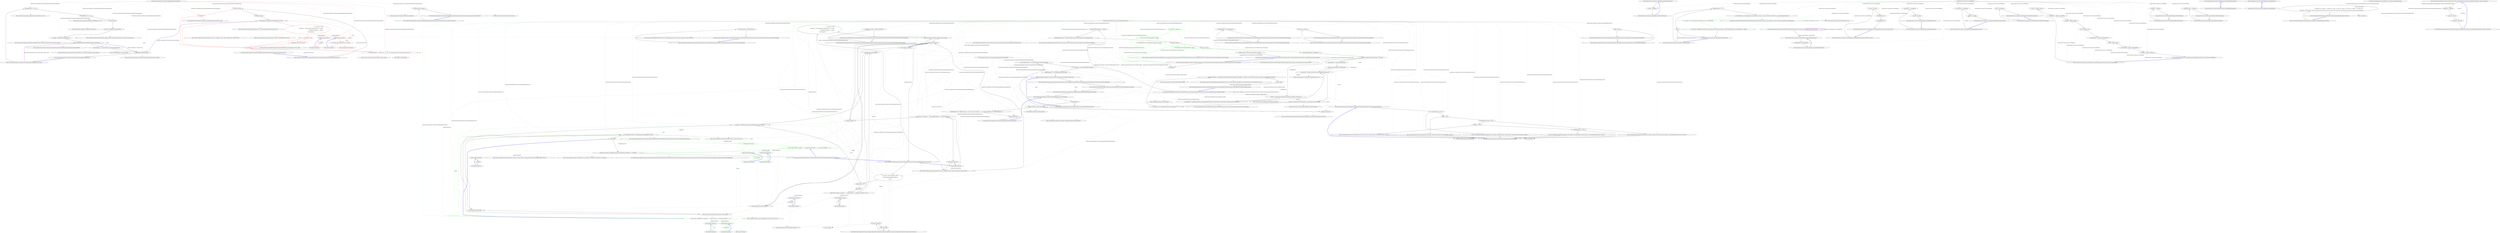 digraph  {
n50 [label="QuantConnect.Algorithm.CSharp.BasicTemplateOptionTradesAlgorithm", span=""];
n51 [label=chain, span=""];
n0 [cluster="QuantConnect.Algorithm.CSharp.BasicTemplateOptionTradesAlgorithm.Initialize()", label="Entry QuantConnect.Algorithm.CSharp.BasicTemplateOptionTradesAlgorithm.Initialize()", span="35-35"];
n1 [cluster="QuantConnect.Algorithm.CSharp.BasicTemplateOptionTradesAlgorithm.Initialize()", label="SetStartDate(2015, 12, 24)", span="37-37"];
n2 [cluster="QuantConnect.Algorithm.CSharp.BasicTemplateOptionTradesAlgorithm.Initialize()", label="SetEndDate(2015, 12, 24)", span="38-38"];
n10 [cluster="QuantConnect.Algorithm.QCAlgorithm.SetStartDate(int, int, int)", label="Entry QuantConnect.Algorithm.QCAlgorithm.SetStartDate(int, int, int)", span="1070-1070"];
n3 [cluster="QuantConnect.Algorithm.CSharp.BasicTemplateOptionTradesAlgorithm.Initialize()", label="SetCash(10000)", span="39-39"];
n11 [cluster="QuantConnect.Algorithm.QCAlgorithm.SetEndDate(int, int, int)", label="Entry QuantConnect.Algorithm.QCAlgorithm.SetEndDate(int, int, int)", span="1095-1095"];
n4 [cluster="QuantConnect.Algorithm.CSharp.BasicTemplateOptionTradesAlgorithm.Initialize()", label="var equity = AddEquity(UnderlyingTicker)", span="41-41"];
n12 [cluster="QuantConnect.Algorithm.QCAlgorithm.SetCash(int)", label="Entry QuantConnect.Algorithm.QCAlgorithm.SetCash(int)", span="1019-1019"];
n5 [cluster="QuantConnect.Algorithm.CSharp.BasicTemplateOptionTradesAlgorithm.Initialize()", label="var option = AddOption(UnderlyingTicker)", span="42-42"];
n13 [cluster="QuantConnect.Algorithm.QCAlgorithm.AddEquity(string, QuantConnect.Resolution, string, bool, decimal, bool)", label="Entry QuantConnect.Algorithm.QCAlgorithm.AddEquity(string, QuantConnect.Resolution, string, bool, decimal, bool)", span="1344-1344"];
n6 [cluster="QuantConnect.Algorithm.CSharp.BasicTemplateOptionTradesAlgorithm.Initialize()", label="equity.SetDataNormalizationMode(DataNormalizationMode.Raw)", span="44-44"];
n8 [cluster="QuantConnect.Algorithm.CSharp.BasicTemplateOptionTradesAlgorithm.Initialize()", label="SetBenchmark(equity.Symbol)", span="50-50"];
n14 [cluster="QuantConnect.Algorithm.QCAlgorithm.AddOption(string, QuantConnect.Resolution, string, bool, decimal)", label="Entry QuantConnect.Algorithm.QCAlgorithm.AddOption(string, QuantConnect.Resolution, string, bool, decimal)", span="1358-1358"];
n7 [cluster="QuantConnect.Algorithm.CSharp.BasicTemplateOptionTradesAlgorithm.Initialize()", label="option.SetFilter(-2, +2, TimeSpan.Zero, TimeSpan.FromDays(10))", span="47-47"];
n15 [cluster="QuantConnect.Securities.Equity.Equity.SetDataNormalizationMode(QuantConnect.DataNormalizationMode)", label="Entry QuantConnect.Securities.Equity.Equity.SetDataNormalizationMode(QuantConnect.DataNormalizationMode)", span="89-89"];
n16 [cluster="System.TimeSpan.FromDays(double)", label="Entry System.TimeSpan.FromDays(double)", span="0-0"];
n17 [cluster="QuantConnect.Securities.Option.Option.SetFilter(int, int, System.TimeSpan, System.TimeSpan)", label="Entry QuantConnect.Securities.Option.Option.SetFilter(int, int, System.TimeSpan, System.TimeSpan)", span="313-313"];
n9 [cluster="QuantConnect.Algorithm.CSharp.BasicTemplateOptionTradesAlgorithm.Initialize()", label="Exit QuantConnect.Algorithm.CSharp.BasicTemplateOptionTradesAlgorithm.Initialize()", span="35-35"];
n18 [cluster="QuantConnect.Algorithm.QCAlgorithm.SetBenchmark(QuantConnect.Symbol)", label="Entry QuantConnect.Algorithm.QCAlgorithm.SetBenchmark(QuantConnect.Symbol)", span="976-976"];
n19 [cluster="QuantConnect.Algorithm.CSharp.BasicTemplateOptionTradesAlgorithm.OnData(QuantConnect.Data.Slice)", label="Entry QuantConnect.Algorithm.CSharp.BasicTemplateOptionTradesAlgorithm.OnData(QuantConnect.Data.Slice)", span="57-57"];
n20 [cluster="QuantConnect.Algorithm.CSharp.BasicTemplateOptionTradesAlgorithm.OnData(QuantConnect.Data.Slice)", label="!Portfolio.Invested", span="59-59"];
n22 [cluster="QuantConnect.Algorithm.CSharp.BasicTemplateOptionTradesAlgorithm.OnData(QuantConnect.Data.Slice)", label="slice.OptionChains.TryGetValue(OptionSymbol, out chain)", span="62-62"];
n27 [cluster="QuantConnect.Algorithm.CSharp.BasicTemplateOptionTradesAlgorithm.OnData(QuantConnect.Data.Slice)", color=red, community=0, label="24: slice.Bars", span="81-81"];
n21 [cluster="QuantConnect.Algorithm.CSharp.BasicTemplateOptionTradesAlgorithm.OnData(QuantConnect.Data.Slice)", label="OptionChain chain", span="61-61"];
n26 [cluster="QuantConnect.Algorithm.CSharp.BasicTemplateOptionTradesAlgorithm.OnData(QuantConnect.Data.Slice)", color=red, community=0, label="1: Liquidate()", span="78-78"];
n23 [cluster="QuantConnect.Algorithm.CSharp.BasicTemplateOptionTradesAlgorithm.OnData(QuantConnect.Data.Slice)", color=red, community=0, label="17: var contract = chain\r\n                        .OrderBy(x => Math.Abs(chain.Underlying.Price - x.Strike))\r\n                        .ThenByDescending(x => x.Expiry)\r\n                        .FirstOrDefault()", span="65-68"];
n30 [cluster="QuantConnect.Data.Market.DataDictionary<T>.TryGetValue(QuantConnect.Symbol, out T)", label="Entry QuantConnect.Data.Market.DataDictionary<T>.TryGetValue(QuantConnect.Symbol, out T)", span="189-189"];
n39 [cluster="lambda expression", color=red, community=0, label="18: Math.Abs(chain.Underlying.Price - x.Strike)", span="66-66"];
n24 [cluster="QuantConnect.Algorithm.CSharp.BasicTemplateOptionTradesAlgorithm.OnData(QuantConnect.Data.Slice)", color=red, community=0, label="24: contract != null", span="70-70"];
n31 [cluster="System.Collections.Generic.IEnumerable<TSource>.OrderBy<TSource, TKey>(System.Func<TSource, TKey>)", label="Entry System.Collections.Generic.IEnumerable<TSource>.OrderBy<TSource, TKey>(System.Func<TSource, TKey>)", span="0-0"];
n32 [cluster="System.Linq.IOrderedEnumerable<TSource>.ThenByDescending<TSource, TKey>(System.Func<TSource, TKey>)", label="Entry System.Linq.IOrderedEnumerable<TSource>.ThenByDescending<TSource, TKey>(System.Func<TSource, TKey>)", span="0-0"];
n33 [cluster="System.Collections.Generic.IEnumerable<TSource>.FirstOrDefault<TSource>()", label="Entry System.Collections.Generic.IEnumerable<TSource>.FirstOrDefault<TSource>()", span="0-0"];
n38 [cluster="lambda expression", label="Entry lambda expression", span="66-66"];
n42 [cluster="lambda expression", label="Entry lambda expression", span="67-67"];
n25 [cluster="QuantConnect.Algorithm.CSharp.BasicTemplateOptionTradesAlgorithm.OnData(QuantConnect.Data.Slice)", color=red, community=0, label="1: MarketOrder(contract.Symbol, 1)", span="72-72"];
n35 [cluster="QuantConnect.Algorithm.QCAlgorithm.Liquidate(QuantConnect.Symbol, string)", label="Entry QuantConnect.Algorithm.QCAlgorithm.Liquidate(QuantConnect.Symbol, string)", span="760-760"];
n34 [cluster="QuantConnect.Algorithm.QCAlgorithm.MarketOrder(QuantConnect.Symbol, int, bool, string)", label="Entry QuantConnect.Algorithm.QCAlgorithm.MarketOrder(QuantConnect.Symbol, int, bool, string)", span="171-171"];
n28 [cluster="QuantConnect.Algorithm.CSharp.BasicTemplateOptionTradesAlgorithm.OnData(QuantConnect.Data.Slice)", color=red, community=0, label="1: Console.WriteLine(''---> OnData: {0}, {1}, {2}'', Time, kpv.Key.Value, kpv.Value.Close.ToString(''0.00''))", span="83-83"];
n29 [cluster="QuantConnect.Algorithm.CSharp.BasicTemplateOptionTradesAlgorithm.OnData(QuantConnect.Data.Slice)", label="Exit QuantConnect.Algorithm.CSharp.BasicTemplateOptionTradesAlgorithm.OnData(QuantConnect.Data.Slice)", span="57-57"];
n36 [cluster="decimal.ToString(string)", label="Entry decimal.ToString(string)", span="0-0"];
n37 [cluster="System.Console.WriteLine(string, object, object, object)", label="Entry System.Console.WriteLine(string, object, object, object)", span="0-0"];
n40 [cluster="lambda expression", label="Exit lambda expression", span="66-66"];
n41 [cluster="System.Math.Abs(decimal)", label="Entry System.Math.Abs(decimal)", span="0-0"];
n43 [cluster="lambda expression", color=red, community=0, label="3: x.Expiry", span="67-67"];
n44 [cluster="lambda expression", label="Exit lambda expression", span="67-67"];
n45 [cluster="QuantConnect.Algorithm.CSharp.BasicTemplateOptionTradesAlgorithm.OnOrderEvent(QuantConnect.Orders.OrderEvent)", label="Entry QuantConnect.Algorithm.CSharp.BasicTemplateOptionTradesAlgorithm.OnOrderEvent(QuantConnect.Orders.OrderEvent)", span="92-92"];
n46 [cluster="QuantConnect.Algorithm.CSharp.BasicTemplateOptionTradesAlgorithm.OnOrderEvent(QuantConnect.Orders.OrderEvent)", label="Log(orderEvent.ToString())", span="94-94"];
n47 [cluster="QuantConnect.Algorithm.CSharp.BasicTemplateOptionTradesAlgorithm.OnOrderEvent(QuantConnect.Orders.OrderEvent)", label="Exit QuantConnect.Algorithm.CSharp.BasicTemplateOptionTradesAlgorithm.OnOrderEvent(QuantConnect.Orders.OrderEvent)", span="92-92"];
n48 [cluster="QuantConnect.Orders.OrderEvent.ToString()", label="Entry QuantConnect.Orders.OrderEvent.ToString()", span="153-153"];
n49 [cluster="QuantConnect.Algorithm.QCAlgorithm.Log(string)", label="Entry QuantConnect.Algorithm.QCAlgorithm.Log(string)", span="1636-1636"];
m0_0 [cluster="QuantConnect.Algorithm.Framework.QCAlgorithmFramework.QCAlgorithmFramework()", file="QCAlgorithmFramework.cs", label="Entry QuantConnect.Algorithm.Framework.QCAlgorithmFramework.QCAlgorithmFramework()", span="77-77"];
m0_1 [cluster="QuantConnect.Algorithm.Framework.QCAlgorithmFramework.QCAlgorithmFramework()", file="QCAlgorithmFramework.cs", label="_securityValuesProvider = new AlgorithmSecurityValuesProvider(this)", span="79-79"];
m0_2 [cluster="QuantConnect.Algorithm.Framework.QCAlgorithmFramework.QCAlgorithmFramework()", file="QCAlgorithmFramework.cs", label="Execution = new ImmediateExecutionModel()", span="82-82"];
m0_3 [cluster="QuantConnect.Algorithm.Framework.QCAlgorithmFramework.QCAlgorithmFramework()", file="QCAlgorithmFramework.cs", label="RiskManagement = new NullRiskManagementModel()", span="83-83"];
m0_4 [cluster="QuantConnect.Algorithm.Framework.QCAlgorithmFramework.QCAlgorithmFramework()", file="QCAlgorithmFramework.cs", label="Exit QuantConnect.Algorithm.Framework.QCAlgorithmFramework.QCAlgorithmFramework()", span="77-77"];
m0_5 [cluster="QuantConnect.Algorithm.Framework.Alphas.Analysis.Providers.AlgorithmSecurityValuesProvider.AlgorithmSecurityValuesProvider(QuantConnect.Interfaces.IAlgorithm)", file="QCAlgorithmFramework.cs", label="Entry QuantConnect.Algorithm.Framework.Alphas.Analysis.Providers.AlgorithmSecurityValuesProvider.AlgorithmSecurityValuesProvider(QuantConnect.Interfaces.IAlgorithm)", span="33-33"];
m0_6 [cluster="QuantConnect.Algorithm.Framework.Execution.ImmediateExecutionModel.ImmediateExecutionModel()", file="QCAlgorithmFramework.cs", label="Entry QuantConnect.Algorithm.Framework.Execution.ImmediateExecutionModel.ImmediateExecutionModel()", span="26-26"];
m0_8 [cluster="QuantConnect.Algorithm.Framework.QCAlgorithmFramework.PostInitialize()", file="QCAlgorithmFramework.cs", label="Entry QuantConnect.Algorithm.Framework.QCAlgorithmFramework.PostInitialize()", span="90-90"];
m0_7 [cluster="QuantConnect.Algorithm.Framework.Risk.NullRiskManagementModel.NullRiskManagementModel()", file="QCAlgorithmFramework.cs", label="Entry QuantConnect.Algorithm.Framework.Risk.NullRiskManagementModel.NullRiskManagementModel()", span="10-10"];
m0_9 [cluster="QuantConnect.Algorithm.Framework.QCAlgorithmFramework.PostInitialize()", file="QCAlgorithmFramework.cs", label="CheckModels()", span="92-92"];
m0_41 [cluster="QuantConnect.Algorithm.Framework.QCAlgorithmFramework.OnFrameworkData(QuantConnect.Data.Slice)", color=green, community=0, file="QCAlgorithmFramework.cs", label="0: riskTargetOverrides.Any()", span="140-140"];
m0_129 [cluster="QuantConnect.Time.GetEndTimeForTradeBars(QuantConnect.Securities.SecurityExchangeHours, System.DateTime, System.TimeSpan, int, bool)", file="QCAlgorithmFramework.cs", label="Entry QuantConnect.Time.GetEndTimeForTradeBars(QuantConnect.Securities.SecurityExchangeHours, System.DateTime, System.TimeSpan, int, bool)", span="469-469"];
m0_14 [cluster="QuantConnect.Algorithm.Framework.QCAlgorithmFramework.PostInitialize()", file="QCAlgorithmFramework.cs", label="Exit QuantConnect.Algorithm.Framework.QCAlgorithmFramework.PostInitialize()", span="90-90"];
m0_15 [cluster="QuantConnect.Securities.Equity.Equity.SetDataNormalizationMode(QuantConnect.DataNormalizationMode)", file="QCAlgorithmFramework.cs", label="Entry QuantConnect.Securities.Equity.Equity.SetDataNormalizationMode(QuantConnect.DataNormalizationMode)", span="89-89"];
m0_131 [cluster="QuantConnect.Algorithm.Framework.QCAlgorithmFramework.CheckModels()", file="QCAlgorithmFramework.cs", label="UniverseSelection == null", span="242-242"];
m0_132 [cluster="QuantConnect.Algorithm.Framework.QCAlgorithmFramework.CheckModels()", file="QCAlgorithmFramework.cs", label="throw new Exception($''Framework algorithms must specify a portfolio selection model using the '{nameof(UniverseSelection)}' property.'');", span="244-244"];
m0_133 [cluster="QuantConnect.Algorithm.Framework.QCAlgorithmFramework.CheckModels()", file="QCAlgorithmFramework.cs", label="Alpha == null", span="246-246"];
m0_134 [cluster="QuantConnect.Algorithm.Framework.QCAlgorithmFramework.CheckModels()", file="QCAlgorithmFramework.cs", label="throw new Exception($''Framework algorithms must specify a alpha model using the '{nameof(Alpha)}' property.'');", span="248-248"];
m0_135 [cluster="QuantConnect.Algorithm.Framework.QCAlgorithmFramework.CheckModels()", file="QCAlgorithmFramework.cs", label="PortfolioConstruction == null", span="250-250"];
m0_136 [cluster="QuantConnect.Algorithm.Framework.QCAlgorithmFramework.CheckModels()", file="QCAlgorithmFramework.cs", label="throw new Exception($''Framework algorithms must specify a portfolio construction model using the '{nameof(PortfolioConstruction)}' property'');", span="252-252"];
m0_137 [cluster="QuantConnect.Algorithm.Framework.QCAlgorithmFramework.CheckModels()", file="QCAlgorithmFramework.cs", label="Execution == null", span="254-254"];
m0_138 [cluster="QuantConnect.Algorithm.Framework.QCAlgorithmFramework.CheckModels()", file="QCAlgorithmFramework.cs", label="throw new Exception($''Framework algorithms must specify an execution model using the '{nameof(Execution)}' property.'');", span="256-256"];
m0_139 [cluster="QuantConnect.Algorithm.Framework.QCAlgorithmFramework.CheckModels()", file="QCAlgorithmFramework.cs", label="RiskManagement == null", span="258-258"];
m0_140 [cluster="QuantConnect.Algorithm.Framework.QCAlgorithmFramework.CheckModels()", file="QCAlgorithmFramework.cs", label="throw new Exception($''Framework algorithms must specify an risk management model using the '{nameof(RiskManagement)}' property.'');", span="260-260"];
m0_141 [cluster="QuantConnect.Algorithm.Framework.QCAlgorithmFramework.CheckModels()", file="QCAlgorithmFramework.cs", label="Exit QuantConnect.Algorithm.Framework.QCAlgorithmFramework.CheckModels()", span="240-240"];
m0_92 [cluster="QuantConnect.Algorithm.Framework.QCAlgorithmFramework.SetAlpha(QuantConnect.Algorithm.Framework.Alphas.IAlphaModel)", file="QCAlgorithmFramework.cs", label="Entry QuantConnect.Algorithm.Framework.QCAlgorithmFramework.SetAlpha(QuantConnect.Algorithm.Framework.Alphas.IAlphaModel)", span="180-180"];
m0_93 [cluster="QuantConnect.Algorithm.Framework.QCAlgorithmFramework.SetAlpha(QuantConnect.Algorithm.Framework.Alphas.IAlphaModel)", file="QCAlgorithmFramework.cs", label="Alpha = alpha", span="182-182"];
m0_94 [cluster="QuantConnect.Algorithm.Framework.QCAlgorithmFramework.SetAlpha(QuantConnect.Algorithm.Framework.Alphas.IAlphaModel)", file="QCAlgorithmFramework.cs", label="Exit QuantConnect.Algorithm.Framework.QCAlgorithmFramework.SetAlpha(QuantConnect.Algorithm.Framework.Alphas.IAlphaModel)", span="180-180"];
m0_51 [cluster="Unk.CreateTargets", file="QCAlgorithmFramework.cs", label=chain, span=""];
m0_23 [cluster="QuantConnect.Algorithm.CSharp.BasicTemplateOptionTradesAlgorithm.OnData(QuantConnect.Data.Slice)", file="QCAlgorithmFramework.cs", label="var contract = chain\r\n                        .OrderBy(x => Math.Abs(chain.Underlying.Price - x.Strike))\r\n                        .ThenByDescending(x => x.Expiry)\r\n                        .FirstOrDefault()", span="65-68"];
m0_34 [cluster="QuantConnect.Algorithm.Framework.QCAlgorithmFramework.OnFrameworkData(QuantConnect.Data.Slice)", file="QCAlgorithmFramework.cs", label="OnInsightsGenerated(insights)", span="122-122"];
m0_45 [cluster="QuantConnect.Algorithm.Framework.Alphas.IAlphaModel.Update(QuantConnect.Algorithm.Framework.QCAlgorithmFramework, QuantConnect.Data.Slice)", file="QCAlgorithmFramework.cs", label="Entry QuantConnect.Algorithm.Framework.Alphas.IAlphaModel.Update(QuantConnect.Algorithm.Framework.QCAlgorithmFramework, QuantConnect.Data.Slice)", span="32-32"];
m0_46 [cluster="Unk.Select", file="QCAlgorithmFramework.cs", label="Entry Unk.Select", span=""];
m0_47 [cluster="Unk.ToList", file="QCAlgorithmFramework.cs", label="Entry Unk.ToList", span=""];
m0_128 [cluster="QuantConnect.Time.Max(System.TimeSpan, System.TimeSpan)", file="QCAlgorithmFramework.cs", label="Entry QuantConnect.Time.Max(System.TimeSpan, System.TimeSpan)", span="195-195"];
m0_19 [cluster="lambda expression", file="QCAlgorithmFramework.cs", label="Entry lambda expression", span="99-99"];
m0_20 [cluster="lambda expression", file="QCAlgorithmFramework.cs", label="Log($''{Time}: {string.Join('' | '', data.Insights.OrderBy(i => i.Symbol.ToString()))}'')", span="99-99"];
m0_22 [cluster="System.Collections.Generic.IEnumerable<TSource>.OrderBy<TSource, TKey>(System.Func<TSource, TKey>)", file="QCAlgorithmFramework.cs", label="Entry System.Collections.Generic.IEnumerable<TSource>.OrderBy<TSource, TKey>(System.Func<TSource, TKey>)", span="0-0"];
m0_27 [cluster="lambda expression", file="QCAlgorithmFramework.cs", label="Exit lambda expression", span="99-99"];
m0_21 [cluster="lambda expression", file="QCAlgorithmFramework.cs", label="Exit lambda expression", span="99-99"];
m0_26 [cluster="lambda expression", file="QCAlgorithmFramework.cs", label="i.Symbol.ToString()", span="99-99"];
m0_24 [cluster="QuantConnect.Algorithm.QCAlgorithm.Log(string)", file="QCAlgorithmFramework.cs", label="Entry QuantConnect.Algorithm.QCAlgorithm.Log(string)", span="1712-1712"];
m0_25 [cluster="lambda expression", file="QCAlgorithmFramework.cs", label="Entry lambda expression", span="99-99"];
m0_28 [cluster="QuantConnect.Symbol.ToString()", file="QCAlgorithmFramework.cs", label="Entry QuantConnect.Symbol.ToString()", span="375-375"];
m0_29 [cluster="QuantConnect.Algorithm.Framework.QCAlgorithmFramework.OnFrameworkData(QuantConnect.Data.Slice)", file="QCAlgorithmFramework.cs", label="Entry QuantConnect.Algorithm.Framework.QCAlgorithmFramework.OnFrameworkData(QuantConnect.Data.Slice)", span="108-108"];
m0_143 [cluster="Unk.nameof", file="QCAlgorithmFramework.cs", label="Entry Unk.nameof", span=""];
m0_125 [cluster="System.TimeSpan.ToHigherResolutionEquivalent(bool)", file="QCAlgorithmFramework.cs", label="Entry System.TimeSpan.ToHigherResolutionEquivalent(bool)", span="752-752"];
m0_61 [cluster="lambda expression", file="QCAlgorithmFramework.cs", label="Entry lambda expression", span="120-120"];
m0_39 [cluster="QuantConnect.Algorithm.Framework.QCAlgorithmFramework.OnFrameworkData(QuantConnect.Data.Slice)", file="QCAlgorithmFramework.cs", label="var riskTargetOverrides = RiskManagement.ManageRisk(this).ToList()", span="136-136"];
m0_38 [cluster="QuantConnect.Algorithm.Framework.QCAlgorithmFramework.OnFrameworkData(QuantConnect.Data.Slice)", color=green, community=0, file="QCAlgorithmFramework.cs", label="0: Log($''{Time}: PORTFOLIO: {string.Join('' | '', targets.Select(t => t.ToString()).OrderBy(t => t))}'')", span="132-132"];
m0_42 [cluster="QuantConnect.Algorithm.Framework.QCAlgorithmFramework.OnFrameworkData(QuantConnect.Data.Slice)", color=green, community=0, file="QCAlgorithmFramework.cs", label="0: Log($''{Time}: RISK: {string.Join('' | '', riskTargetOverrides.Select(t => t.ToString()).OrderBy(t => t))}'')", span="142-142"];
m0_40 [cluster="QuantConnect.Algorithm.Framework.QCAlgorithmFramework.OnFrameworkData(QuantConnect.Data.Slice)", file="QCAlgorithmFramework.cs", label=DebugMode, span="138-138"];
m0_43 [cluster="QuantConnect.Algorithm.Framework.QCAlgorithmFramework.OnFrameworkData(QuantConnect.Data.Slice)", file="QCAlgorithmFramework.cs", label="Execution.Execute(this, riskTargetOverrides.Concat(targets).DistinctBy(pt => pt.Symbol))", span="147-147"];
m0_44 [cluster="QuantConnect.Algorithm.Framework.QCAlgorithmFramework.OnFrameworkData(QuantConnect.Data.Slice)", file="QCAlgorithmFramework.cs", label="Exit QuantConnect.Algorithm.Framework.QCAlgorithmFramework.OnFrameworkData(QuantConnect.Data.Slice)", span="108-108"];
m0_64 [cluster="lambda expression", file="QCAlgorithmFramework.cs", label="Entry lambda expression", span="132-132"];
m0_68 [cluster="lambda expression", file="QCAlgorithmFramework.cs", label="Entry lambda expression", span="132-132"];
m0_71 [cluster="lambda expression", file="QCAlgorithmFramework.cs", label="Entry lambda expression", span="142-142"];
m0_74 [cluster="lambda expression", file="QCAlgorithmFramework.cs", label="Entry lambda expression", span="142-142"];
m0_65 [cluster="lambda expression", color=green, community=0, file="QCAlgorithmFramework.cs", label="9: t.ToString()", span="132-132"];
m0_66 [cluster="lambda expression", file="QCAlgorithmFramework.cs", label="Exit lambda expression", span="132-132"];
m0_69 [cluster="lambda expression", color=green, community=0, file="QCAlgorithmFramework.cs", label="17: t", span="132-132"];
m0_70 [cluster="lambda expression", file="QCAlgorithmFramework.cs", label="Exit lambda expression", span="132-132"];
m0_72 [cluster="lambda expression", color=green, community=0, file="QCAlgorithmFramework.cs", label="13: t.ToString()", span="142-142"];
m0_73 [cluster="lambda expression", file="QCAlgorithmFramework.cs", label="Exit lambda expression", span="142-142"];
m0_75 [cluster="lambda expression", color=green, community=0, file="QCAlgorithmFramework.cs", label="7: t", span="142-142"];
m0_76 [cluster="lambda expression", file="QCAlgorithmFramework.cs", label="Exit lambda expression", span="142-142"];
m0_77 [cluster="lambda expression", file="QCAlgorithmFramework.cs", label="Entry lambda expression", span="147-147"];
m0_58 [cluster="lambda expression", file="QCAlgorithmFramework.cs", label="Entry lambda expression", span="120-120"];
m0_79 [cluster="lambda expression", file="QCAlgorithmFramework.cs", label="Exit lambda expression", span="147-147"];
m0_78 [cluster="lambda expression", file="QCAlgorithmFramework.cs", label="pt.Symbol", span="147-147"];
m0_60 [cluster="lambda expression", file="QCAlgorithmFramework.cs", label="Exit lambda expression", span="120-120"];
m0_59 [cluster="lambda expression", file="QCAlgorithmFramework.cs", label="i.ToString()", span="120-120"];
m0_62 [cluster="lambda expression", file="QCAlgorithmFramework.cs", label=i, span="120-120"];
m0_63 [cluster="lambda expression", file="QCAlgorithmFramework.cs", label="Exit lambda expression", span="120-120"];
m0_89 [cluster="QuantConnect.Algorithm.Framework.QCAlgorithmFramework.SetPortfolioSelection(QuantConnect.Algorithm.Framework.Selection.IUniverseSelectionModel)", file="QCAlgorithmFramework.cs", label="Entry QuantConnect.Algorithm.Framework.QCAlgorithmFramework.SetPortfolioSelection(QuantConnect.Algorithm.Framework.Selection.IUniverseSelectionModel)", span="171-171"];
m0_90 [cluster="QuantConnect.Algorithm.Framework.QCAlgorithmFramework.SetPortfolioSelection(QuantConnect.Algorithm.Framework.Selection.IUniverseSelectionModel)", file="QCAlgorithmFramework.cs", label="UniverseSelection = universeSelection", span="173-173"];
m0_91 [cluster="QuantConnect.Algorithm.Framework.QCAlgorithmFramework.SetPortfolioSelection(QuantConnect.Algorithm.Framework.Selection.IUniverseSelectionModel)", file="QCAlgorithmFramework.cs", label="Exit QuantConnect.Algorithm.Framework.QCAlgorithmFramework.SetPortfolioSelection(QuantConnect.Algorithm.Framework.Selection.IUniverseSelectionModel)", span="171-171"];
m0_55 [cluster="System.Collections.Generic.IEnumerable<TSource>.Concat<TSource>(System.Collections.Generic.IEnumerable<TSource>)", file="QCAlgorithmFramework.cs", label="Entry System.Collections.Generic.IEnumerable<TSource>.Concat<TSource>(System.Collections.Generic.IEnumerable<TSource>)", span="0-0"];
m0_142 [cluster="System.Exception.Exception(string)", file="QCAlgorithmFramework.cs", label="Entry System.Exception.Exception(string)", span="0-0"];
m0_67 [cluster="object.ToString()", file="QCAlgorithmFramework.cs", label="Entry object.ToString()", span="0-0"];
m0_13 [cluster="QuantConnect.Algorithm.Framework.QCAlgorithmFramework.PostInitialize()", file="QCAlgorithmFramework.cs", label="base.PostInitialize()", span="101-101"];
m0_88 [cluster="QuantConnect.Algorithm.Framework.INotifiedSecurityChanges.OnSecuritiesChanged(QuantConnect.Algorithm.Framework.QCAlgorithmFramework, QuantConnect.Data.UniverseSelection.SecurityChanges)", file="QCAlgorithmFramework.cs", label="Entry QuantConnect.Algorithm.Framework.INotifiedSecurityChanges.OnSecuritiesChanged(QuantConnect.Algorithm.Framework.QCAlgorithmFramework, QuantConnect.Data.UniverseSelection.SecurityChanges)", span="29-29"];
m0_95 [cluster="QuantConnect.Algorithm.Framework.QCAlgorithmFramework.SetPortfolioConstruction(QuantConnect.Algorithm.Framework.Portfolio.IPortfolioConstructionModel)", file="QCAlgorithmFramework.cs", label="Entry QuantConnect.Algorithm.Framework.QCAlgorithmFramework.SetPortfolioConstruction(QuantConnect.Algorithm.Framework.Portfolio.IPortfolioConstructionModel)", span="189-189"];
m0_96 [cluster="QuantConnect.Algorithm.Framework.QCAlgorithmFramework.SetPortfolioConstruction(QuantConnect.Algorithm.Framework.Portfolio.IPortfolioConstructionModel)", file="QCAlgorithmFramework.cs", label="PortfolioConstruction = portfolioConstruction", span="191-191"];
m0_97 [cluster="QuantConnect.Algorithm.Framework.QCAlgorithmFramework.SetPortfolioConstruction(QuantConnect.Algorithm.Framework.Portfolio.IPortfolioConstructionModel)", file="QCAlgorithmFramework.cs", label="Exit QuantConnect.Algorithm.Framework.QCAlgorithmFramework.SetPortfolioConstruction(QuantConnect.Algorithm.Framework.Portfolio.IPortfolioConstructionModel)", span="189-189"];
m0_16 [cluster="System.TimeSpan.FromDays(double)", file="QCAlgorithmFramework.cs", label="Entry System.TimeSpan.FromDays(double)", span="0-0"];
m0_48 [cluster="QuantConnect.Orders.OrderEvent.ToString()", file="QCAlgorithmFramework.cs", label="Entry QuantConnect.Orders.OrderEvent.ToString()", span="153-153"];
m0_104 [cluster="QuantConnect.Algorithm.Framework.QCAlgorithmFramework.SetGeneratedAndClosedTimes(QuantConnect.Algorithm.Framework.Alphas.Insight)", file="QCAlgorithmFramework.cs", label="Entry QuantConnect.Algorithm.Framework.QCAlgorithmFramework.SetGeneratedAndClosedTimes(QuantConnect.Algorithm.Framework.Alphas.Insight)", span="212-212"];
m0_105 [cluster="QuantConnect.Algorithm.Framework.QCAlgorithmFramework.SetGeneratedAndClosedTimes(QuantConnect.Algorithm.Framework.Alphas.Insight)", file="QCAlgorithmFramework.cs", label="insight.GeneratedTimeUtc = UtcTime", span="214-214"];
m0_106 [cluster="QuantConnect.Algorithm.Framework.QCAlgorithmFramework.SetGeneratedAndClosedTimes(QuantConnect.Algorithm.Framework.Alphas.Insight)", file="QCAlgorithmFramework.cs", label="insight.ReferenceValue = _securityValuesProvider.GetValues(insight.Symbol).Get(insight.Type)", span="215-215"];
m0_110 [cluster="QuantConnect.Algorithm.Framework.QCAlgorithmFramework.SetGeneratedAndClosedTimes(QuantConnect.Algorithm.Framework.Alphas.Insight)", file="QCAlgorithmFramework.cs", label="Securities.TryGetValue(insight.Symbol, out security)", span="220-220"];
m0_114 [cluster="QuantConnect.Algorithm.Framework.QCAlgorithmFramework.SetGeneratedAndClosedTimes(QuantConnect.Algorithm.Framework.Alphas.Insight)", file="QCAlgorithmFramework.cs", label="exchangeHours = MarketHoursDatabase.GetExchangeHours(insight.Symbol.ID.Market, insight.Symbol, insight.Symbol.SecurityType)", span="228-228"];
m0_115 [cluster="QuantConnect.Algorithm.Framework.QCAlgorithmFramework.SetGeneratedAndClosedTimes(QuantConnect.Algorithm.Framework.Alphas.Insight)", file="QCAlgorithmFramework.cs", label="var localStart = UtcTime.ConvertFromUtc(exchangeHours.TimeZone)", span="231-231"];
m0_107 [cluster="QuantConnect.Algorithm.Framework.QCAlgorithmFramework.SetGeneratedAndClosedTimes(QuantConnect.Algorithm.Framework.Alphas.Insight)", file="QCAlgorithmFramework.cs", label="TimeSpan barSize", span="217-217"];
m0_109 [cluster="QuantConnect.Algorithm.Framework.QCAlgorithmFramework.SetGeneratedAndClosedTimes(QuantConnect.Algorithm.Framework.Alphas.Insight)", file="QCAlgorithmFramework.cs", label="SecurityExchangeHours exchangeHours", span="219-219"];
m0_111 [cluster="QuantConnect.Algorithm.Framework.QCAlgorithmFramework.SetGeneratedAndClosedTimes(QuantConnect.Algorithm.Framework.Alphas.Insight)", file="QCAlgorithmFramework.cs", label="exchangeHours = security.Exchange.Hours", span="222-222"];
m0_113 [cluster="QuantConnect.Algorithm.Framework.QCAlgorithmFramework.SetGeneratedAndClosedTimes(QuantConnect.Algorithm.Framework.Alphas.Insight)", file="QCAlgorithmFramework.cs", label="barSize = insight.Period.ToHigherResolutionEquivalent(false).ToTimeSpan()", span="227-227"];
m0_112 [cluster="QuantConnect.Algorithm.Framework.QCAlgorithmFramework.SetGeneratedAndClosedTimes(QuantConnect.Algorithm.Framework.Alphas.Insight)", file="QCAlgorithmFramework.cs", label="barSize = security.Resolution.ToTimeSpan()", span="223-223"];
m0_118 [cluster="QuantConnect.Algorithm.Framework.QCAlgorithmFramework.SetGeneratedAndClosedTimes(QuantConnect.Algorithm.Framework.Alphas.Insight)", file="QCAlgorithmFramework.cs", label="insight.CloseTimeUtc = QuantConnect.Time.GetEndTimeForTradeBars(exchangeHours, localStart, barSize, barCount, false).ConvertToUtc(exchangeHours.TimeZone)", span="235-235"];
m0_116 [cluster="QuantConnect.Algorithm.Framework.QCAlgorithmFramework.SetGeneratedAndClosedTimes(QuantConnect.Algorithm.Framework.Alphas.Insight)", file="QCAlgorithmFramework.cs", label="barSize = QuantConnect.Time.Max(barSize, QuantConnect.Time.OneMinute)", span="232-232"];
m0_117 [cluster="QuantConnect.Algorithm.Framework.QCAlgorithmFramework.SetGeneratedAndClosedTimes(QuantConnect.Algorithm.Framework.Alphas.Insight)", file="QCAlgorithmFramework.cs", label="var barCount = (int) (insight.Period.Ticks / barSize.Ticks)", span="233-233"];
m0_119 [cluster="QuantConnect.Algorithm.Framework.QCAlgorithmFramework.SetGeneratedAndClosedTimes(QuantConnect.Algorithm.Framework.Alphas.Insight)", file="QCAlgorithmFramework.cs", label="return insight;", span="237-237"];
m0_108 [cluster="QuantConnect.Algorithm.Framework.QCAlgorithmFramework.SetGeneratedAndClosedTimes(QuantConnect.Algorithm.Framework.Alphas.Insight)", file="QCAlgorithmFramework.cs", label="Security security", span="218-218"];
m0_120 [cluster="QuantConnect.Algorithm.Framework.QCAlgorithmFramework.SetGeneratedAndClosedTimes(QuantConnect.Algorithm.Framework.Alphas.Insight)", file="QCAlgorithmFramework.cs", label="Exit QuantConnect.Algorithm.Framework.QCAlgorithmFramework.SetGeneratedAndClosedTimes(QuantConnect.Algorithm.Framework.Alphas.Insight)", span="212-212"];
m0_10 [cluster="QuantConnect.Algorithm.Framework.QCAlgorithmFramework.PostInitialize()", file="QCAlgorithmFramework.cs", label="UniverseSelection.CreateUniverses(this)", span="94-94"];
m0_56 [cluster="System.Collections.Generic.IEnumerable<T>.DistinctBy<T, TPropery>(System.Func<T, TPropery>)", file="QCAlgorithmFramework.cs", label="Entry System.Collections.Generic.IEnumerable<T>.DistinctBy<T, TPropery>(System.Func<T, TPropery>)", span="264-264"];
m0_18 [cluster="QuantConnect.Algorithm.QCAlgorithm.SetBenchmark(QuantConnect.Symbol)", file="QCAlgorithmFramework.cs", label="Entry QuantConnect.Algorithm.QCAlgorithm.SetBenchmark(QuantConnect.Symbol)", span="976-976"];
m0_33 [cluster="QuantConnect.Algorithm.Framework.QCAlgorithmFramework.OnFrameworkData(QuantConnect.Data.Slice)", file="QCAlgorithmFramework.cs", label="Log($''{Time}: ALPHA: {string.Join('' | '', insights.Select(i => i.ToString()).OrderBy(i => i))}'')", span="120-120"];
m0_80 [cluster="QuantConnect.Algorithm.Framework.QCAlgorithmFramework.OnFrameworkSecuritiesChanged(QuantConnect.Data.UniverseSelection.SecurityChanges)", file="QCAlgorithmFramework.cs", label="Entry QuantConnect.Algorithm.Framework.QCAlgorithmFramework.OnFrameworkSecuritiesChanged(QuantConnect.Data.UniverseSelection.SecurityChanges)", span="154-154"];
m0_82 [cluster="QuantConnect.Algorithm.Framework.QCAlgorithmFramework.OnFrameworkSecuritiesChanged(QuantConnect.Data.UniverseSelection.SecurityChanges)", color=green, community=0, file="QCAlgorithmFramework.cs", label="0: Log($''{Time}: {changes}'')", span="158-158"];
m0_81 [cluster="QuantConnect.Algorithm.Framework.QCAlgorithmFramework.OnFrameworkSecuritiesChanged(QuantConnect.Data.UniverseSelection.SecurityChanges)", file="QCAlgorithmFramework.cs", label=DebugMode, span="156-156"];
m0_83 [cluster="QuantConnect.Algorithm.Framework.QCAlgorithmFramework.OnFrameworkSecuritiesChanged(QuantConnect.Data.UniverseSelection.SecurityChanges)", color=green, community=0, file="QCAlgorithmFramework.cs", label="26: Alpha.OnSecuritiesChanged(this, changes)", span="161-161"];
m0_84 [cluster="QuantConnect.Algorithm.Framework.QCAlgorithmFramework.OnFrameworkSecuritiesChanged(QuantConnect.Data.UniverseSelection.SecurityChanges)", color=green, community=0, file="QCAlgorithmFramework.cs", label="26: PortfolioConstruction.OnSecuritiesChanged(this, changes)", span="162-162"];
m0_85 [cluster="QuantConnect.Algorithm.Framework.QCAlgorithmFramework.OnFrameworkSecuritiesChanged(QuantConnect.Data.UniverseSelection.SecurityChanges)", color=green, community=0, file="QCAlgorithmFramework.cs", label="26: Execution.OnSecuritiesChanged(this, changes)", span="163-163"];
m0_86 [cluster="QuantConnect.Algorithm.Framework.QCAlgorithmFramework.OnFrameworkSecuritiesChanged(QuantConnect.Data.UniverseSelection.SecurityChanges)", file="QCAlgorithmFramework.cs", label="RiskManagement.OnSecuritiesChanged(this, changes)", span="164-164"];
m0_87 [cluster="QuantConnect.Algorithm.Framework.QCAlgorithmFramework.OnFrameworkSecuritiesChanged(QuantConnect.Data.UniverseSelection.SecurityChanges)", file="QCAlgorithmFramework.cs", label="Exit QuantConnect.Algorithm.Framework.QCAlgorithmFramework.OnFrameworkSecuritiesChanged(QuantConnect.Data.UniverseSelection.SecurityChanges)", span="154-154"];
m0_121 [cluster="QuantConnect.Algorithm.Framework.Alphas.Analysis.ISecurityValuesProvider.GetValues(QuantConnect.Symbol)", file="QCAlgorithmFramework.cs", label="Entry QuantConnect.Algorithm.Framework.Alphas.Analysis.ISecurityValuesProvider.GetValues(QuantConnect.Symbol)", span="31-31"];
m0_54 [cluster="QuantConnect.Algorithm.Framework.Risk.IRiskManagementModel.ManageRisk(QuantConnect.Algorithm.Framework.QCAlgorithmFramework)", file="QCAlgorithmFramework.cs", label="Entry QuantConnect.Algorithm.Framework.Risk.IRiskManagementModel.ManageRisk(QuantConnect.Algorithm.Framework.QCAlgorithmFramework)", span="29-29"];
m0_57 [cluster="QuantConnect.Algorithm.Framework.Execution.IExecutionModel.Execute(QuantConnect.Algorithm.Framework.QCAlgorithmFramework, System.Collections.Generic.IEnumerable<QuantConnect.Algorithm.Framework.Portfolio.IPortfolioTarget>)", file="QCAlgorithmFramework.cs", label="Entry QuantConnect.Algorithm.Framework.Execution.IExecutionModel.Execute(QuantConnect.Algorithm.Framework.QCAlgorithmFramework, System.Collections.Generic.IEnumerable<QuantConnect.Algorithm.Framework.Portfolio.IPortfolioTarget>)", span="32-32"];
m0_50 [cluster="Unk.OnInsightsGenerated", file="QCAlgorithmFramework.cs", label="QuantConnect.Algorithm.CSharp.BasicTemplateOptionTradesAlgorithm", span=""];
m0_49 [cluster="Unk.Join", file="QCAlgorithmFramework.cs", label="Entry Unk.Join", span=""];
m0_52 [cluster="System.Collections.Generic.IEnumerable<TSource>.ToList<TSource>()", file="QCAlgorithmFramework.cs", label="Entry System.Collections.Generic.IEnumerable<TSource>.ToList<TSource>()", span="0-0"];
m0_123 [cluster="QuantConnect.Securities.SecurityManager.TryGetValue(QuantConnect.Symbol, out QuantConnect.Securities.Security)", file="QCAlgorithmFramework.cs", label="Entry QuantConnect.Securities.SecurityManager.TryGetValue(QuantConnect.Symbol, out QuantConnect.Securities.Security)", span="193-193"];
m0_17 [cluster="QuantConnect.Algorithm.QCAlgorithm.AddUniverse(QuantConnect.Data.UniverseSelection.Universe)", file="QCAlgorithmFramework.cs", label="Entry QuantConnect.Algorithm.QCAlgorithm.AddUniverse(QuantConnect.Data.UniverseSelection.Universe)", span="135-135"];
m0_11 [cluster="QuantConnect.Algorithm.Framework.QCAlgorithmFramework.PostInitialize()", file="QCAlgorithmFramework.cs", label="AddUniverse(universe)", span="96-96"];
m0_30 [cluster="QuantConnect.Algorithm.Framework.QCAlgorithmFramework.OnFrameworkData(QuantConnect.Data.Slice)", file="QCAlgorithmFramework.cs", label="var insights = Alpha.Update(this, slice)\r\n                .Select(SetGeneratedAndClosedTimes)\r\n                .ToList()", span="111-113"];
m0_31 [cluster="QuantConnect.Algorithm.Framework.QCAlgorithmFramework.OnFrameworkData(QuantConnect.Data.Slice)", file="QCAlgorithmFramework.cs", label="insights.Count != 0", span="116-116"];
m0_35 [cluster="QuantConnect.Algorithm.Framework.QCAlgorithmFramework.OnFrameworkData(QuantConnect.Data.Slice)", file="QCAlgorithmFramework.cs", label="var targets = PortfolioConstruction.CreateTargets(this, insights).ToList()", span="126-126"];
m0_53 [cluster="System.Collections.Generic.IEnumerable<TSource>.Any<TSource>()", file="QCAlgorithmFramework.cs", label="Entry System.Collections.Generic.IEnumerable<TSource>.Any<TSource>()", span="0-0"];
m0_12 [cluster="QuantConnect.Algorithm.Framework.QCAlgorithmFramework.PostInitialize()", file="QCAlgorithmFramework.cs", label="InsightsGenerated += (algorithm, data) => Log($''{Time}: {string.Join('' | '', data.Insights.OrderBy(i => i.Symbol.ToString()))}'')", span="99-99"];
m0_130 [cluster="System.DateTime.ConvertToUtc(DateTimeZone, bool)", file="QCAlgorithmFramework.cs", label="Entry System.DateTime.ConvertToUtc(DateTimeZone, bool)", span="618-618"];
m0_37 [cluster="System.Console.WriteLine(string, object, object, object)", file="QCAlgorithmFramework.cs", label="Entry System.Console.WriteLine(string, object, object, object)", span="0-0"];
m0_32 [cluster="QuantConnect.Algorithm.Framework.QCAlgorithmFramework.OnFrameworkData(QuantConnect.Data.Slice)", file="QCAlgorithmFramework.cs", label=DebugMode, span="118-118"];
m0_36 [cluster="decimal.ToString(string)", file="QCAlgorithmFramework.cs", label="Entry decimal.ToString(string)", span="0-0"];
m0_122 [cluster="QuantConnect.Algorithm.Framework.Alphas.Analysis.SecurityValues.Get(QuantConnect.Algorithm.Framework.Alphas.InsightType)", file="QCAlgorithmFramework.cs", label="Entry QuantConnect.Algorithm.Framework.Alphas.Analysis.SecurityValues.Get(QuantConnect.Algorithm.Framework.Alphas.InsightType)", span="89-89"];
m0_101 [cluster="QuantConnect.Algorithm.Framework.QCAlgorithmFramework.SetRiskManagement(QuantConnect.Algorithm.Framework.Risk.IRiskManagementModel)", file="QCAlgorithmFramework.cs", label="Entry QuantConnect.Algorithm.Framework.QCAlgorithmFramework.SetRiskManagement(QuantConnect.Algorithm.Framework.Risk.IRiskManagementModel)", span="207-207"];
m0_102 [cluster="QuantConnect.Algorithm.Framework.QCAlgorithmFramework.SetRiskManagement(QuantConnect.Algorithm.Framework.Risk.IRiskManagementModel)", file="QCAlgorithmFramework.cs", label="RiskManagement = riskManagement", span="209-209"];
m0_103 [cluster="QuantConnect.Algorithm.Framework.QCAlgorithmFramework.SetRiskManagement(QuantConnect.Algorithm.Framework.Risk.IRiskManagementModel)", file="QCAlgorithmFramework.cs", label="Exit QuantConnect.Algorithm.Framework.QCAlgorithmFramework.SetRiskManagement(QuantConnect.Algorithm.Framework.Risk.IRiskManagementModel)", span="207-207"];
m0_126 [cluster="QuantConnect.Securities.MarketHoursDatabase.GetExchangeHours(string, QuantConnect.Symbol, QuantConnect.SecurityType)", file="QCAlgorithmFramework.cs", label="Entry QuantConnect.Securities.MarketHoursDatabase.GetExchangeHours(string, QuantConnect.Symbol, QuantConnect.SecurityType)", span="74-74"];
m0_98 [cluster="QuantConnect.Algorithm.Framework.QCAlgorithmFramework.SetExecution(QuantConnect.Algorithm.Framework.Execution.IExecutionModel)", file="QCAlgorithmFramework.cs", label="Entry QuantConnect.Algorithm.Framework.QCAlgorithmFramework.SetExecution(QuantConnect.Algorithm.Framework.Execution.IExecutionModel)", span="198-198"];
m0_99 [cluster="QuantConnect.Algorithm.Framework.QCAlgorithmFramework.SetExecution(QuantConnect.Algorithm.Framework.Execution.IExecutionModel)", file="QCAlgorithmFramework.cs", label="Execution = execution", span="200-200"];
m0_100 [cluster="QuantConnect.Algorithm.Framework.QCAlgorithmFramework.SetExecution(QuantConnect.Algorithm.Framework.Execution.IExecutionModel)", file="QCAlgorithmFramework.cs", label="Exit QuantConnect.Algorithm.Framework.QCAlgorithmFramework.SetExecution(QuantConnect.Algorithm.Framework.Execution.IExecutionModel)", span="198-198"];
m0_124 [cluster="QuantConnect.Resolution.ToTimeSpan()", file="QCAlgorithmFramework.cs", label="Entry QuantConnect.Resolution.ToTimeSpan()", span="724-724"];
m0_127 [cluster="System.DateTime.ConvertFromUtc(DateTimeZone, bool)", file="QCAlgorithmFramework.cs", label="Entry System.DateTime.ConvertFromUtc(DateTimeZone, bool)", span="606-606"];
m0_144 [file="QCAlgorithmFramework.cs", label="QuantConnect.Algorithm.Framework.QCAlgorithmFramework", span=""];
m1_18 [cluster="QuantConnect.Securities.SecurityHolding.AddNewProfit(decimal)", file="SecurityHolding.cs", label="Entry QuantConnect.Securities.SecurityHolding.AddNewProfit(decimal)", span="357-357"];
m1_19 [cluster="QuantConnect.Securities.SecurityHolding.AddNewProfit(decimal)", file="SecurityHolding.cs", label="_profit += profitLoss", span="359-359"];
m1_20 [cluster="QuantConnect.Securities.SecurityHolding.AddNewProfit(decimal)", file="SecurityHolding.cs", label="Exit QuantConnect.Securities.SecurityHolding.AddNewProfit(decimal)", span="357-357"];
m1_38 [cluster="QuantConnect.Securities.SecurityHolding.TotalCloseProfit()", file="SecurityHolding.cs", label="Entry QuantConnect.Securities.SecurityHolding.TotalCloseProfit()", span="411-411"];
m1_39 [cluster="QuantConnect.Securities.SecurityHolding.TotalCloseProfit()", file="SecurityHolding.cs", label="AbsoluteQuantity == 0", span="413-413"];
m1_40 [cluster="QuantConnect.Securities.SecurityHolding.TotalCloseProfit()", file="SecurityHolding.cs", label="return 0;", span="415-415"];
m1_41 [cluster="QuantConnect.Securities.SecurityHolding.TotalCloseProfit()", file="SecurityHolding.cs", label="var marketOrder = new MarketOrder(_security.Symbol, -Quantity, _security.LocalTime.ConvertToUtc(_security.Exchange.TimeZone))", span="419-419"];
m1_42 [cluster="QuantConnect.Securities.SecurityHolding.TotalCloseProfit()", color=green, community=0, file="SecurityHolding.cs", label="11: var orderFee = _security.FeeModel.GetOrderFee(_security, marketOrder)", span="420-420"];
m1_43 [cluster="QuantConnect.Securities.SecurityHolding.TotalCloseProfit()", file="SecurityHolding.cs", label="return (Price - AveragePrice)*Quantity*_security.QuoteCurrency.ConversionRate*_security.SymbolProperties.ContractMultiplier - orderFee;", span="422-422"];
m1_44 [cluster="QuantConnect.Securities.SecurityHolding.TotalCloseProfit()", file="SecurityHolding.cs", label="Exit QuantConnect.Securities.SecurityHolding.TotalCloseProfit()", span="411-411"];
m1_45 [cluster="QuantConnect.Orders.MarketOrder.MarketOrder(QuantConnect.Symbol, decimal, System.DateTime, string, QuantConnect.Interfaces.IOrderProperties)", file="SecurityHolding.cs", label="Entry QuantConnect.Orders.MarketOrder.MarketOrder(QuantConnect.Symbol, decimal, System.DateTime, string, QuantConnect.Interfaces.IOrderProperties)", span="49-49"];
m1_0 [cluster="QuantConnect.Securities.SecurityHolding.SecurityHolding(QuantConnect.Securities.Security)", file="SecurityHolding.cs", label="Entry QuantConnect.Securities.SecurityHolding.SecurityHolding(QuantConnect.Securities.Security)", span="39-39"];
m1_1 [cluster="QuantConnect.Securities.SecurityHolding.SecurityHolding(QuantConnect.Securities.Security)", file="SecurityHolding.cs", label="_security = security", span="41-41"];
m1_2 [cluster="QuantConnect.Securities.SecurityHolding.SecurityHolding(QuantConnect.Securities.Security)", file="SecurityHolding.cs", label="_totalSaleVolume = 0", span="43-43"];
m1_3 [cluster="QuantConnect.Securities.SecurityHolding.SecurityHolding(QuantConnect.Securities.Security)", file="SecurityHolding.cs", label="_lastTradeProfit = 0", span="44-44"];
m1_4 [cluster="QuantConnect.Securities.SecurityHolding.SecurityHolding(QuantConnect.Securities.Security)", file="SecurityHolding.cs", label="Exit QuantConnect.Securities.SecurityHolding.SecurityHolding(QuantConnect.Securities.Security)", span="39-39"];
m1_27 [cluster="QuantConnect.Securities.SecurityHolding.SetHoldings(decimal, int)", file="SecurityHolding.cs", label="Entry QuantConnect.Securities.SecurityHolding.SetHoldings(decimal, int)", span="383-383"];
m1_28 [cluster="QuantConnect.Securities.SecurityHolding.SetHoldings(decimal, int)", file="SecurityHolding.cs", label="_averagePrice = averagePrice", span="385-385"];
m1_29 [cluster="QuantConnect.Securities.SecurityHolding.SetHoldings(decimal, int)", file="SecurityHolding.cs", label="_quantity = quantity", span="386-386"];
m1_30 [cluster="QuantConnect.Securities.SecurityHolding.SetHoldings(decimal, int)", file="SecurityHolding.cs", label="Exit QuantConnect.Securities.SecurityHolding.SetHoldings(decimal, int)", span="383-383"];
m1_24 [cluster="QuantConnect.Securities.SecurityHolding.SetLastTradeProfit(decimal)", file="SecurityHolding.cs", label="Entry QuantConnect.Securities.SecurityHolding.SetLastTradeProfit(decimal)", span="375-375"];
m1_25 [cluster="QuantConnect.Securities.SecurityHolding.SetLastTradeProfit(decimal)", file="SecurityHolding.cs", label="_lastTradeProfit = lastTradeProfit", span="377-377"];
m1_26 [cluster="QuantConnect.Securities.SecurityHolding.SetLastTradeProfit(decimal)", file="SecurityHolding.cs", label="Exit QuantConnect.Securities.SecurityHolding.SetLastTradeProfit(decimal)", span="375-375"];
m1_31 [cluster="QuantConnect.Securities.SecurityHolding.SetHoldings(decimal, decimal)", file="SecurityHolding.cs", label="Entry QuantConnect.Securities.SecurityHolding.SetHoldings(decimal, decimal)", span="392-392"];
m1_32 [cluster="QuantConnect.Securities.SecurityHolding.SetHoldings(decimal, decimal)", file="SecurityHolding.cs", label="_averagePrice = averagePrice", span="394-394"];
m1_33 [cluster="QuantConnect.Securities.SecurityHolding.SetHoldings(decimal, decimal)", file="SecurityHolding.cs", label="_quantity = quantity", span="395-395"];
m1_34 [cluster="QuantConnect.Securities.SecurityHolding.SetHoldings(decimal, decimal)", file="SecurityHolding.cs", label="Exit QuantConnect.Securities.SecurityHolding.SetHoldings(decimal, decimal)", span="392-392"];
m1_35 [cluster="QuantConnect.Securities.SecurityHolding.UpdateMarketPrice(decimal)", file="SecurityHolding.cs", label="Entry QuantConnect.Securities.SecurityHolding.UpdateMarketPrice(decimal)", span="402-402"];
m1_36 [cluster="QuantConnect.Securities.SecurityHolding.UpdateMarketPrice(decimal)", file="SecurityHolding.cs", label="_price = closingPrice", span="404-404"];
m1_37 [cluster="QuantConnect.Securities.SecurityHolding.UpdateMarketPrice(decimal)", file="SecurityHolding.cs", label="Exit QuantConnect.Securities.SecurityHolding.UpdateMarketPrice(decimal)", span="402-402"];
m1_5 [cluster="QuantConnect.Securities.SecurityHolding.SecurityHolding(QuantConnect.Securities.SecurityHolding)", file="SecurityHolding.cs", label="Entry QuantConnect.Securities.SecurityHolding.SecurityHolding(QuantConnect.Securities.SecurityHolding)", span="51-51"];
m1_6 [cluster="QuantConnect.Securities.SecurityHolding.SecurityHolding(QuantConnect.Securities.SecurityHolding)", file="SecurityHolding.cs", label="_security = holding._security", span="53-53"];
m1_7 [cluster="QuantConnect.Securities.SecurityHolding.SecurityHolding(QuantConnect.Securities.SecurityHolding)", file="SecurityHolding.cs", label="_averagePrice = holding._averagePrice", span="54-54"];
m1_8 [cluster="QuantConnect.Securities.SecurityHolding.SecurityHolding(QuantConnect.Securities.SecurityHolding)", file="SecurityHolding.cs", label="_quantity = holding._quantity", span="55-55"];
m1_9 [cluster="QuantConnect.Securities.SecurityHolding.SecurityHolding(QuantConnect.Securities.SecurityHolding)", file="SecurityHolding.cs", label="_price = holding._price", span="56-56"];
m1_10 [cluster="QuantConnect.Securities.SecurityHolding.SecurityHolding(QuantConnect.Securities.SecurityHolding)", file="SecurityHolding.cs", label="_totalSaleVolume = holding._totalSaleVolume", span="57-57"];
m1_11 [cluster="QuantConnect.Securities.SecurityHolding.SecurityHolding(QuantConnect.Securities.SecurityHolding)", file="SecurityHolding.cs", label="_profit = holding._profit", span="58-58"];
m1_12 [cluster="QuantConnect.Securities.SecurityHolding.SecurityHolding(QuantConnect.Securities.SecurityHolding)", file="SecurityHolding.cs", label="_lastTradeProfit = holding._lastTradeProfit", span="59-59"];
m1_13 [cluster="QuantConnect.Securities.SecurityHolding.SecurityHolding(QuantConnect.Securities.SecurityHolding)", file="SecurityHolding.cs", label="_totalFees = holding._totalFees", span="60-60"];
m1_14 [cluster="QuantConnect.Securities.SecurityHolding.SecurityHolding(QuantConnect.Securities.SecurityHolding)", file="SecurityHolding.cs", label="Exit QuantConnect.Securities.SecurityHolding.SecurityHolding(QuantConnect.Securities.SecurityHolding)", span="51-51"];
m1_47 [cluster="QuantConnect.Orders.Fees.IFeeModel.GetOrderFee(QuantConnect.Securities.Security, QuantConnect.Orders.Order)", file="SecurityHolding.cs", label="Entry QuantConnect.Orders.Fees.IFeeModel.GetOrderFee(QuantConnect.Securities.Security, QuantConnect.Orders.Order)", span="31-31"];
m1_15 [cluster="QuantConnect.Securities.SecurityHolding.AddNewFee(decimal)", file="SecurityHolding.cs", label="Entry QuantConnect.Securities.SecurityHolding.AddNewFee(decimal)", span="348-348"];
m1_16 [cluster="QuantConnect.Securities.SecurityHolding.AddNewFee(decimal)", file="SecurityHolding.cs", label="_totalFees += newFee", span="350-350"];
m1_17 [cluster="QuantConnect.Securities.SecurityHolding.AddNewFee(decimal)", file="SecurityHolding.cs", label="Exit QuantConnect.Securities.SecurityHolding.AddNewFee(decimal)", span="348-348"];
m1_21 [cluster="QuantConnect.Securities.SecurityHolding.AddNewSale(decimal)", file="SecurityHolding.cs", label="Entry QuantConnect.Securities.SecurityHolding.AddNewSale(decimal)", span="366-366"];
m1_22 [cluster="QuantConnect.Securities.SecurityHolding.AddNewSale(decimal)", file="SecurityHolding.cs", label="_totalSaleVolume += saleValue", span="368-368"];
m1_23 [cluster="QuantConnect.Securities.SecurityHolding.AddNewSale(decimal)", file="SecurityHolding.cs", label="Exit QuantConnect.Securities.SecurityHolding.AddNewSale(decimal)", span="366-366"];
m1_46 [cluster="System.DateTime.ConvertToUtc(DateTimeZone, bool)", file="SecurityHolding.cs", label="Entry System.DateTime.ConvertToUtc(DateTimeZone, bool)", span="618-618"];
m1_48 [file="SecurityHolding.cs", label="QuantConnect.Securities.SecurityHolding", span=""];
m2_2 [cluster="QuantConnect.Securities.IOrderIDMapping.GetOrderByBrokerageId(int)", file="StandardDeviationExecutionModel.cs", label="Entry QuantConnect.Securities.IOrderIDMapping.GetOrderByBrokerageId(int)", span="35-35"];
m2_3 [cluster="QuantConnect.Securities.IOrderIDMapping.GetOrderByBrokerageId(int)", file="StandardDeviationExecutionModel.cs", label="Exit QuantConnect.Securities.IOrderIDMapping.GetOrderByBrokerageId(int)", span="35-35"];
m2_0 [cluster="QuantConnect.Securities.IOrderIDMapping.GetOrderById(int)", file="StandardDeviationExecutionModel.cs", label="Entry QuantConnect.Securities.IOrderIDMapping.GetOrderById(int)", span="28-28"];
m2_1 [cluster="QuantConnect.Securities.IOrderIDMapping.GetOrderById(int)", file="StandardDeviationExecutionModel.cs", label="Exit QuantConnect.Securities.IOrderIDMapping.GetOrderById(int)", span="28-28"];
m4_0 [cluster="QuantConnect.Brokerages.InteractiveBrokers.Client.ExecutionDetailsEventArgs.ExecutionDetailsEventArgs(int, Contract, Execution)", file="VolumeWeightedAveragePriceExecutionModel.cs", label="Entry QuantConnect.Brokerages.InteractiveBrokers.Client.ExecutionDetailsEventArgs.ExecutionDetailsEventArgs(int, Contract, Execution)", span="43-43"];
m4_1 [cluster="QuantConnect.Brokerages.InteractiveBrokers.Client.ExecutionDetailsEventArgs.ExecutionDetailsEventArgs(int, Contract, Execution)", file="VolumeWeightedAveragePriceExecutionModel.cs", label="RequestId = requestId", span="45-45"];
m4_2 [cluster="QuantConnect.Brokerages.InteractiveBrokers.Client.ExecutionDetailsEventArgs.ExecutionDetailsEventArgs(int, Contract, Execution)", file="VolumeWeightedAveragePriceExecutionModel.cs", label="Contract = contract", span="46-46"];
m4_3 [cluster="QuantConnect.Brokerages.InteractiveBrokers.Client.ExecutionDetailsEventArgs.ExecutionDetailsEventArgs(int, Contract, Execution)", file="VolumeWeightedAveragePriceExecutionModel.cs", label="Execution = execution", span="47-47"];
m4_4 [cluster="QuantConnect.Brokerages.InteractiveBrokers.Client.ExecutionDetailsEventArgs.ExecutionDetailsEventArgs(int, Contract, Execution)", file="VolumeWeightedAveragePriceExecutionModel.cs", label="Exit QuantConnect.Brokerages.InteractiveBrokers.Client.ExecutionDetailsEventArgs.ExecutionDetailsEventArgs(int, Contract, Execution)", span="43-43"];
m4_8 [cluster="Unk.Format", file="VolumeWeightedAveragePriceExecutionModel.cs", label="Entry Unk.Format", span=""];
m4_5 [cluster="QuantConnect.Brokerages.InteractiveBrokers.Client.ExecutionDetailsEventArgs.ToString()", file="VolumeWeightedAveragePriceExecutionModel.cs", label="Entry QuantConnect.Brokerages.InteractiveBrokers.Client.ExecutionDetailsEventArgs.ToString()", span="53-53"];
m4_6 [cluster="QuantConnect.Brokerages.InteractiveBrokers.Client.ExecutionDetailsEventArgs.ToString()", file="VolumeWeightedAveragePriceExecutionModel.cs", label="return string.Format(\r\n                ''RequestId: {0}, Symbol: {1}, OrderId: {2}, Time: {3}, Side: {4}, Shares: {5}, Price: {6}, CumQty: {7}, PermId: {8}'',\r\n                RequestId, Contract.Symbol, Execution.OrderId, Execution.Time, Execution.Side, Execution.Shares, Execution.Price, Execution.CumQty, Execution.PermId);", span="55-57"];
m4_7 [cluster="QuantConnect.Brokerages.InteractiveBrokers.Client.ExecutionDetailsEventArgs.ToString()", file="VolumeWeightedAveragePriceExecutionModel.cs", label="Exit QuantConnect.Brokerages.InteractiveBrokers.Client.ExecutionDetailsEventArgs.ToString()", span="53-53"];
m4_9 [file="VolumeWeightedAveragePriceExecutionModel.cs", label="QuantConnect.Brokerages.InteractiveBrokers.Client.ExecutionDetailsEventArgs", span=""];
n50 -> n1  [color=darkseagreen4, key=1, label="QuantConnect.Algorithm.CSharp.BasicTemplateOptionTradesAlgorithm", style=dashed];
n50 -> n2  [color=darkseagreen4, key=1, label="QuantConnect.Algorithm.CSharp.BasicTemplateOptionTradesAlgorithm", style=dashed];
n50 -> n3  [color=darkseagreen4, key=1, label="QuantConnect.Algorithm.CSharp.BasicTemplateOptionTradesAlgorithm", style=dashed];
n50 -> n4  [color=darkseagreen4, key=1, label="QuantConnect.Algorithm.CSharp.BasicTemplateOptionTradesAlgorithm", style=dashed];
n50 -> n5  [color=darkseagreen4, key=1, label="QuantConnect.Algorithm.CSharp.BasicTemplateOptionTradesAlgorithm", style=dashed];
n50 -> n8  [color=darkseagreen4, key=1, label="QuantConnect.Algorithm.CSharp.BasicTemplateOptionTradesAlgorithm", style=dashed];
n50 -> n20  [color=darkseagreen4, key=1, label="QuantConnect.Algorithm.CSharp.BasicTemplateOptionTradesAlgorithm", style=dashed];
n50 -> n22  [color=darkseagreen4, key=1, label="QuantConnect.Algorithm.CSharp.BasicTemplateOptionTradesAlgorithm", style=dashed];
n50 -> n25  [color=red, key=1, label="QuantConnect.Algorithm.CSharp.BasicTemplateOptionTradesAlgorithm", style=dashed];
n50 -> n26  [color=red, key=1, label="QuantConnect.Algorithm.CSharp.BasicTemplateOptionTradesAlgorithm", style=dashed];
n50 -> n28  [color=red, key=1, label="QuantConnect.Algorithm.CSharp.BasicTemplateOptionTradesAlgorithm", style=dashed];
n50 -> n46  [color=darkseagreen4, key=1, label="QuantConnect.Algorithm.CSharp.BasicTemplateOptionTradesAlgorithm", style=dashed];
n51 -> n39  [color=red, key=1, label=chain, style=dashed];
n0 -> n1  [key=0, style=solid];
n0 -> n6  [color=darkorchid, key=3, label="Field variable QuantConnect.Securities.Option.Option _option", style=bold];
n1 -> n2  [key=0, style=solid];
n1 -> n10  [key=2, style=dotted];
n2 -> n3  [key=0, style=solid];
n2 -> n11  [key=2, style=dotted];
n3 -> n4  [key=0, style=solid];
n3 -> n12  [key=2, style=dotted];
n4 -> n5  [key=0, style=solid];
n4 -> n13  [key=2, style=dotted];
n4 -> n6  [color=darkseagreen4, key=1, label=equity, style=dashed];
n4 -> n8  [color=darkseagreen4, key=1, label=equity, style=dashed];
n5 -> n6  [key=0, style=solid];
n5 -> n14  [key=2, style=dotted];
n5 -> n7  [color=darkseagreen4, key=1, label=option, style=dashed];
n6 -> n7  [key=0, style=solid];
n6 -> n15  [key=2, style=dotted];
n6 -> n8  [color=darkorchid, key=3, label="method methodReturn decimal Value", style=bold];
n8 -> n9  [key=0, style=solid];
n8 -> n18  [key=2, style=dotted];
n7 -> n8  [key=0, style=solid];
n7 -> n16  [key=2, style=dotted];
n7 -> n17  [key=2, style=dotted];
n9 -> n0  [color=blue, key=0, style=bold];
n19 -> n20  [key=0, style=solid];
n19 -> n22  [color=darkseagreen4, key=1, label="QuantConnect.Data.Slice", style=dashed];
n19 -> n27  [color=red, key=1, label="QuantConnect.Data.Slice", style=dashed];
n20 -> n21  [key=0, style=solid];
n20 -> n26  [color=red, key=0, style=solid];
n22 -> n23  [color=red, key=0, style=solid];
n22 -> n27  [color=red, key=0, style=solid];
n22 -> n30  [key=2, style=dotted];
n22 -> n39  [color=red, key=1, label=chain, style=dashed];
n22 -> n8  [color=darkorchid, key=3, label="method methodReturn decimal GetUnorderedQuantity", style=bold];
n27 -> n28  [color=red, key=0, style=solid];
n27 -> n29  [color=red, key=0, style=solid];
n21 -> n22  [key=0, style=solid];
n26 -> n27  [color=red, key=0, style=solid];
n26 -> n35  [color=red, key=2, style=dotted];
n23 -> n24  [color=red, key=0, style=solid];
n23 -> n31  [color=red, key=2, style=dotted];
n23 -> n32  [color=red, key=2, style=dotted];
n23 -> n33  [color=red, key=2, style=dotted];
n23 -> n38  [color=red, key=1, label="lambda expression", style=dashed];
n23 -> n42  [color=red, key=1, label="lambda expression", style=dashed];
n23 -> n25  [color=red, key=1, label=contract, style=dashed];
n39 -> n40  [color=red, key=0, style=solid];
n39 -> n41  [color=red, key=2, style=dotted];
n24 -> n25  [color=red, key=0, style=solid];
n24 -> n27  [color=red, key=0, style=solid];
n38 -> n39  [color=red, key=0, style=solid];
n42 -> n43  [color=red, key=0, style=solid];
n25 -> n27  [color=red, key=0, style=solid];
n25 -> n34  [color=red, key=2, style=dotted];
n28 -> n27  [color=red, key=0, style=solid];
n28 -> n36  [color=red, key=2, style=dotted];
n28 -> n37  [color=red, key=2, style=dotted];
n28 -> n28  [color=red, key=1, label=kpv, style=dashed];
n29 -> n19  [color=blue, key=0, style=bold];
n40 -> n38  [color=blue, key=0, style=bold];
n43 -> n44  [color=red, key=0, style=solid];
n44 -> n42  [color=blue, key=0, style=bold];
n45 -> n46  [key=0, style=solid];
n46 -> n47  [key=0, style=solid];
n46 -> n48  [key=2, style=dotted];
n46 -> n49  [key=2, style=dotted];
n47 -> n45  [color=blue, key=0, style=bold];
m0_0 -> m0_1  [key=0, style=solid];
m0_1 -> m0_2  [key=0, style=solid];
m0_1 -> m0_10  [key=2, style=dotted];
m0_1 -> m0_5  [key=2, style=dotted];
m0_2 -> m0_3  [key=0, style=solid];
m0_2 -> m0_11  [key=2, style=dotted];
m0_2 -> m0_6  [key=2, style=dotted];
m0_3 -> m0_4  [key=0, style=solid];
m0_3 -> m0_12  [key=2, style=dotted];
m0_3 -> m0_7  [key=2, style=dotted];
m0_4 -> m0_5  [key=0, style=solid];
m0_4 -> m0_13  [key=2, style=dotted];
m0_4 -> m0_6  [color=darkseagreen4, key=1, label=equity, style=dashed];
m0_4 -> m0_8  [color=darkseagreen4, key=1, label=equity, style=dashed];
m0_4 -> m0_0  [color=blue, key=0, style=bold];
m0_5 -> m0_6  [key=0, style=solid];
m0_5 -> m0_14  [key=2, style=dotted];
m0_5 -> m0_7  [color=darkseagreen4, key=1, label=option, style=dashed];
m0_6 -> m0_7  [key=0, style=solid];
m0_6 -> m0_15  [key=2, style=dotted];
m0_8 -> m0_9  [key=0, style=solid];
m0_8 -> m0_18  [key=2, style=dotted];
m0_7 -> m0_8  [key=0, style=solid];
m0_7 -> m0_16  [key=2, style=dotted];
m0_7 -> m0_17  [key=2, style=dotted];
m0_9 -> m0_0  [color=blue, key=0, style=bold];
m0_9 -> m0_10  [key=0, style=solid];
m0_9 -> m0_15  [key=2, style=dotted];
m0_41 -> m0_42  [color=green, key=0, style=solid];
m0_41 -> m0_43  [color=green, key=0, style=solid];
m0_41 -> m0_53  [color=green, key=2, style=dotted];
m0_14 -> m0_8  [color=blue, key=0, style=bold];
m0_15 -> m0_131  [key=0, style=solid];
m0_131 -> m0_132  [key=0, style=solid];
m0_131 -> m0_133  [key=0, style=solid];
m0_132 -> m0_141  [key=0, style=solid];
m0_132 -> m0_142  [key=2, style=dotted];
m0_132 -> m0_143  [key=2, style=dotted];
m0_133 -> m0_134  [key=0, style=solid];
m0_133 -> m0_135  [key=0, style=solid];
m0_134 -> m0_141  [key=0, style=solid];
m0_134 -> m0_142  [key=2, style=dotted];
m0_134 -> m0_143  [key=2, style=dotted];
m0_135 -> m0_136  [key=0, style=solid];
m0_135 -> m0_137  [key=0, style=solid];
m0_136 -> m0_141  [key=0, style=solid];
m0_136 -> m0_142  [key=2, style=dotted];
m0_136 -> m0_143  [key=2, style=dotted];
m0_137 -> m0_138  [key=0, style=solid];
m0_137 -> m0_139  [key=0, style=solid];
m0_138 -> m0_141  [key=0, style=solid];
m0_138 -> m0_142  [key=2, style=dotted];
m0_138 -> m0_143  [key=2, style=dotted];
m0_139 -> m0_140  [key=0, style=solid];
m0_139 -> m0_141  [key=0, style=solid];
m0_140 -> m0_141  [key=0, style=solid];
m0_140 -> m0_142  [key=2, style=dotted];
m0_140 -> m0_143  [key=2, style=dotted];
m0_141 -> m0_15  [color=blue, key=0, style=bold];
m0_92 -> m0_93  [key=0, style=solid];
m0_93 -> m0_94  [key=0, style=solid];
m0_94 -> m0_92  [color=blue, key=0, style=bold];
m0_51 -> m0_39  [color=darkseagreen4, key=1, label=chain, style=dashed];
m0_23 -> m0_24  [key=0, style=solid];
m0_23 -> m0_31  [key=2, style=dotted];
m0_23 -> n32  [key=2, style=dotted];
m0_23 -> m0_33  [key=2, style=dotted];
m0_23 -> m0_38  [color=darkseagreen4, key=1, label="lambda expression", style=dashed];
m0_23 -> m0_42  [color=darkseagreen4, key=1, label="lambda expression", style=dashed];
m0_23 -> m0_25  [color=darkseagreen4, key=1, label=contract, style=dashed];
m0_34 -> m0_35  [key=0, style=solid];
m0_34 -> m0_50  [key=2, style=dotted];
m0_45 -> m0_46  [key=0, style=solid];
m0_46 -> m0_47  [key=0, style=solid];
m0_46 -> m0_48  [key=2, style=dotted];
m0_46 -> m0_49  [key=2, style=dotted];
m0_47 -> m0_45  [color=blue, key=0, style=bold];
m0_19 -> m0_20  [key=0, style=solid];
m0_19 -> m0_22  [color=darkseagreen4, key=1, label="QuantConnect.Data.Slice", style=dashed];
m0_19 -> m0_27  [color=darkseagreen4, key=1, label="QuantConnect.Data.Slice", style=dashed];
m0_20 -> m0_21  [key=0, style=solid];
m0_20 -> m0_26  [key=0, style=solid];
m0_20 -> m0_24  [key=2, style=dotted];
m0_20 -> m0_22  [key=2, style=dotted];
m0_20 -> m0_23  [key=2, style=dotted];
m0_20 -> m0_25  [color=darkseagreen4, key=1, label="lambda expression", style=dashed];
m0_22 -> m0_23  [key=0, style=solid];
m0_22 -> m0_27  [key=0, style=solid];
m0_22 -> m0_30  [key=2, style=dotted];
m0_22 -> m0_39  [color=darkseagreen4, key=1, label=chain, style=dashed];
m0_27 -> m0_28  [key=0, style=solid];
m0_27 -> m0_29  [key=0, style=solid];
m0_27 -> m0_25  [color=blue, key=0, style=bold];
m0_21 -> m0_22  [key=0, style=solid];
m0_21 -> m0_19  [color=blue, key=0, style=bold];
m0_26 -> m0_27  [key=0, style=solid];
m0_26 -> m0_35  [key=2, style=dotted];
m0_26 -> m0_28  [key=2, style=dotted];
m0_24 -> m0_25  [key=0, style=solid];
m0_24 -> m0_27  [key=0, style=solid];
m0_25 -> m0_27  [key=0, style=solid];
m0_25 -> m0_34  [key=2, style=dotted];
m0_25 -> m0_26  [key=0, style=solid];
m0_28 -> m0_27  [key=0, style=solid];
m0_28 -> m0_36  [key=2, style=dotted];
m0_28 -> m0_37  [key=2, style=dotted];
m0_28 -> m0_28  [color=darkseagreen4, key=1, label=kpv, style=dashed];
m0_29 -> m0_19  [color=blue, key=0, style=bold];
m0_29 -> m0_30  [key=0, style=solid];
m0_61 -> m0_62  [key=0, style=solid];
m0_39 -> m0_40  [key=0, style=solid];
m0_39 -> m0_41  [key=2, style=dotted];
m0_39 -> m0_42  [color=green, key=1, label=riskTargetOverrides, style=dashed];
m0_39 -> m0_54  [key=2, style=dotted];
m0_39 -> m0_52  [key=2, style=dotted];
m0_39 -> m0_43  [color=darkseagreen4, key=1, label=riskTargetOverrides, style=dashed];
m0_38 -> m0_39  [color=green, key=0, style=solid];
m0_38 -> m0_46  [color=green, key=2, style=dotted];
m0_38 -> m0_48  [color=green, key=2, style=dotted];
m0_38 -> m0_49  [color=green, key=2, style=dotted];
m0_38 -> m0_24  [color=green, key=2, style=dotted];
m0_38 -> m0_64  [color=green, key=1, label="lambda expression", style=dashed];
m0_38 -> m0_68  [color=green, key=1, label="lambda expression", style=dashed];
m0_42 -> m0_43  [color=green, key=0, style=solid];
m0_42 -> m0_46  [color=green, key=2, style=dotted];
m0_42 -> m0_48  [color=green, key=2, style=dotted];
m0_42 -> m0_49  [color=green, key=2, style=dotted];
m0_42 -> m0_24  [color=green, key=2, style=dotted];
m0_42 -> m0_71  [color=green, key=1, label="lambda expression", style=dashed];
m0_42 -> m0_74  [color=green, key=1, label="lambda expression", style=dashed];
m0_40 -> m0_38  [color=blue, key=0, style=bold];
m0_40 -> m0_41  [color=green, key=0, style=solid];
m0_40 -> m0_43  [key=0, style=solid];
m0_43 -> m0_44  [key=0, style=solid];
m0_43 -> m0_55  [key=2, style=dotted];
m0_43 -> m0_56  [key=2, style=dotted];
m0_43 -> m0_57  [key=2, style=dotted];
m0_43 -> m0_77  [color=darkseagreen4, key=1, label="lambda expression", style=dashed];
m0_44 -> m0_42  [color=blue, key=0, style=bold];
m0_44 -> m0_29  [color=blue, key=0, style=bold];
m0_64 -> m0_65  [color=green, key=0, style=solid];
m0_68 -> m0_69  [color=green, key=0, style=solid];
m0_71 -> m0_72  [color=green, key=0, style=solid];
m0_74 -> m0_75  [color=green, key=0, style=solid];
m0_65 -> m0_66  [color=green, key=0, style=solid];
m0_65 -> m0_67  [color=green, key=2, style=dotted];
m0_66 -> m0_64  [color=blue, key=0, style=bold];
m0_69 -> m0_70  [color=green, key=0, style=solid];
m0_70 -> m0_68  [color=blue, key=0, style=bold];
m0_72 -> m0_73  [color=green, key=0, style=solid];
m0_72 -> m0_67  [color=green, key=2, style=dotted];
m0_73 -> m0_71  [color=blue, key=0, style=bold];
m0_75 -> m0_76  [color=green, key=0, style=solid];
m0_76 -> m0_74  [color=blue, key=0, style=bold];
m0_77 -> m0_78  [key=0, style=solid];
m0_58 -> m0_59  [key=0, style=solid];
m0_79 -> m0_77  [color=blue, key=0, style=bold];
m0_78 -> m0_79  [key=0, style=solid];
m0_60 -> m0_58  [color=blue, key=0, style=bold];
m0_59 -> m0_60  [key=0, style=solid];
m0_59 -> m0_28  [key=2, style=dotted];
m0_62 -> m0_63  [key=0, style=solid];
m0_63 -> m0_61  [color=blue, key=0, style=bold];
m0_89 -> m0_90  [key=0, style=solid];
m0_90 -> m0_91  [key=0, style=solid];
m0_91 -> m0_89  [color=blue, key=0, style=bold];
m0_13 -> m0_14  [key=0, style=solid];
m0_13 -> m0_18  [key=2, style=dotted];
m0_95 -> m0_96  [key=0, style=solid];
m0_96 -> m0_97  [key=0, style=solid];
m0_97 -> m0_95  [color=blue, key=0, style=bold];
m0_104 -> m0_105  [key=0, style=solid];
m0_104 -> m0_106  [color=darkseagreen4, key=1, label="QuantConnect.Algorithm.Framework.Alphas.Insight", style=dashed];
m0_104 -> m0_110  [color=darkseagreen4, key=1, label="QuantConnect.Algorithm.Framework.Alphas.Insight", style=dashed];
m0_104 -> m0_114  [color=darkseagreen4, key=1, label="QuantConnect.Algorithm.Framework.Alphas.Insight", style=dashed];
m0_104 -> m0_104  [color=darkorchid, key=3, label="method methodReturn QuantConnect.Algorithm.Framework.Alphas.Insight SetGeneratedAndClosedTimes", style=bold];
m0_104 -> m0_113  [color=darkseagreen4, key=1, label="QuantConnect.Algorithm.Framework.Alphas.Insight", style=dashed];
m0_104 -> m0_117  [color=darkseagreen4, key=1, label="QuantConnect.Algorithm.Framework.Alphas.Insight", style=dashed];
m0_104 -> m0_118  [color=darkseagreen4, key=1, label="QuantConnect.Algorithm.Framework.Alphas.Insight", style=dashed];
m0_104 -> m0_119  [color=darkseagreen4, key=1, label="QuantConnect.Algorithm.Framework.Alphas.Insight", style=dashed];
m0_105 -> m0_106  [key=0, style=solid];
m0_106 -> m0_107  [key=0, style=solid];
m0_106 -> m0_121  [key=2, style=dotted];
m0_106 -> m0_122  [key=2, style=dotted];
m0_110 -> m0_111  [key=0, style=solid];
m0_110 -> m0_113  [key=0, style=solid];
m0_110 -> m0_123  [key=2, style=dotted];
m0_110 -> m0_112  [color=darkseagreen4, key=1, label=security, style=dashed];
m0_114 -> m0_115  [key=0, style=solid];
m0_114 -> m0_126  [key=2, style=dotted];
m0_114 -> m0_118  [color=darkseagreen4, key=1, label=exchangeHours, style=dashed];
m0_115 -> m0_116  [key=0, style=solid];
m0_115 -> m0_127  [key=2, style=dotted];
m0_115 -> m0_118  [color=darkseagreen4, key=1, label=localStart, style=dashed];
m0_107 -> m0_108  [key=0, style=solid];
m0_109 -> m0_110  [key=0, style=solid];
m0_111 -> m0_115  [color=darkseagreen4, key=1, label=exchangeHours, style=dashed];
m0_111 -> m0_112  [key=0, style=solid];
m0_111 -> m0_118  [color=darkseagreen4, key=1, label=exchangeHours, style=dashed];
m0_113 -> m0_114  [key=0, style=solid];
m0_113 -> m0_125  [key=2, style=dotted];
m0_113 -> m0_124  [key=2, style=dotted];
m0_113 -> m0_116  [color=darkseagreen4, key=1, label=barSize, style=dashed];
m0_112 -> m0_115  [key=0, style=solid];
m0_112 -> m0_124  [key=2, style=dotted];
m0_112 -> m0_116  [color=darkseagreen4, key=1, label=barSize, style=dashed];
m0_118 -> m0_119  [key=0, style=solid];
m0_118 -> m0_129  [key=2, style=dotted];
m0_118 -> m0_130  [key=2, style=dotted];
m0_116 -> m0_116  [color=darkseagreen4, key=1, label=barSize, style=dashed];
m0_116 -> m0_117  [key=0, style=solid];
m0_116 -> m0_128  [key=2, style=dotted];
m0_117 -> m0_118  [key=0, style=solid];
m0_117 -> m0_117  [color=darkseagreen4, key=1, label=barSize, style=dashed];
m0_119 -> m0_120  [key=0, style=solid];
m0_108 -> m0_109  [key=0, style=solid];
m0_120 -> m0_104  [color=blue, key=0, style=bold];
m0_10 -> m0_11  [key=0, style=solid];
m0_10 -> m0_12  [key=0, style=solid];
m0_10 -> m0_16  [key=2, style=dotted];
m0_33 -> m0_46  [key=2, style=dotted];
m0_33 -> m0_48  [key=2, style=dotted];
m0_33 -> m0_49  [key=2, style=dotted];
m0_33 -> m0_24  [key=2, style=dotted];
m0_33 -> m0_34  [key=0, style=solid];
m0_33 -> m0_58  [color=darkseagreen4, key=1, label="lambda expression", style=dashed];
m0_33 -> m0_61  [color=darkseagreen4, key=1, label="lambda expression", style=dashed];
m0_80 -> m0_82  [color=green, key=1, label="QuantConnect.Data.UniverseSelection.SecurityChanges", style=dashed];
m0_80 -> m0_83  [color=green, key=1, label="QuantConnect.Data.UniverseSelection.SecurityChanges", style=dashed];
m0_80 -> m0_84  [color=green, key=1, label="QuantConnect.Data.UniverseSelection.SecurityChanges", style=dashed];
m0_80 -> m0_85  [color=green, key=1, label="QuantConnect.Data.UniverseSelection.SecurityChanges", style=dashed];
m0_80 -> m0_81  [key=0, style=solid];
m0_80 -> m0_86  [color=darkseagreen4, key=1, label="QuantConnect.Data.UniverseSelection.SecurityChanges", style=dashed];
m0_82 -> m0_83  [color=green, key=0, style=solid];
m0_82 -> m0_24  [color=green, key=2, style=dotted];
m0_81 -> m0_82  [color=green, key=0, style=solid];
m0_81 -> m0_83  [color=green, key=0, style=solid];
m0_83 -> m0_84  [color=green, key=0, style=solid];
m0_83 -> m0_88  [color=green, key=2, style=dotted];
m0_84 -> m0_85  [color=green, key=0, style=solid];
m0_84 -> m0_88  [color=green, key=2, style=dotted];
m0_85 -> m0_86  [color=green, key=0, style=solid];
m0_85 -> m0_88  [color=green, key=2, style=dotted];
m0_86 -> m0_88  [key=2, style=dotted];
m0_86 -> m0_87  [key=0, style=solid];
m0_87 -> m0_80  [color=blue, key=0, style=bold];
m0_50 -> m0_1  [color=darkseagreen4, key=1, label="QuantConnect.Algorithm.CSharp.BasicTemplateOptionTradesAlgorithm", style=dashed];
m0_50 -> m0_2  [color=darkseagreen4, key=1, label="QuantConnect.Algorithm.CSharp.BasicTemplateOptionTradesAlgorithm", style=dashed];
m0_50 -> m0_3  [color=darkseagreen4, key=1, label="QuantConnect.Algorithm.CSharp.BasicTemplateOptionTradesAlgorithm", style=dashed];
m0_50 -> m0_4  [color=darkseagreen4, key=1, label="QuantConnect.Algorithm.CSharp.BasicTemplateOptionTradesAlgorithm", style=dashed];
m0_50 -> m0_5  [color=darkseagreen4, key=1, label="QuantConnect.Algorithm.CSharp.BasicTemplateOptionTradesAlgorithm", style=dashed];
m0_50 -> m0_8  [color=darkseagreen4, key=1, label="QuantConnect.Algorithm.CSharp.BasicTemplateOptionTradesAlgorithm", style=dashed];
m0_50 -> m0_20  [color=darkseagreen4, key=1, label="QuantConnect.Algorithm.CSharp.BasicTemplateOptionTradesAlgorithm", style=dashed];
m0_50 -> m0_22  [color=darkseagreen4, key=1, label="QuantConnect.Algorithm.CSharp.BasicTemplateOptionTradesAlgorithm", style=dashed];
m0_50 -> m0_25  [color=darkseagreen4, key=1, label="QuantConnect.Algorithm.CSharp.BasicTemplateOptionTradesAlgorithm", style=dashed];
m0_50 -> m0_26  [color=darkseagreen4, key=1, label="QuantConnect.Algorithm.CSharp.BasicTemplateOptionTradesAlgorithm", style=dashed];
m0_50 -> m0_28  [color=darkseagreen4, key=1, label="QuantConnect.Algorithm.CSharp.BasicTemplateOptionTradesAlgorithm", style=dashed];
m0_50 -> m0_46  [color=darkseagreen4, key=1, label="QuantConnect.Algorithm.CSharp.BasicTemplateOptionTradesAlgorithm", style=dashed];
m0_11 -> m0_10  [key=0, style=solid];
m0_11 -> m0_17  [key=2, style=dotted];
m0_30 -> m0_35  [color=darkseagreen4, key=1, label=insights, style=dashed];
m0_30 -> m0_46  [key=2, style=dotted];
m0_30 -> m0_31  [key=0, style=solid];
m0_30 -> m0_45  [key=2, style=dotted];
m0_30 -> m0_47  [key=2, style=dotted];
m0_30 -> m0_33  [color=darkseagreen4, key=1, label=insights, style=dashed];
m0_30 -> m0_34  [color=darkseagreen4, key=1, label=insights, style=dashed];
m0_31 -> m0_35  [key=0, style=solid];
m0_31 -> m0_32  [key=0, style=solid];
m0_35 -> m0_38  [color=green, key=1, label=targets, style=dashed];
m0_35 -> m0_36  [key=0, style=solid];
m0_35 -> m0_51  [key=2, style=dotted];
m0_35 -> m0_52  [key=2, style=dotted];
m0_35 -> m0_37  [color=darkseagreen4, key=1, label=targets, style=dashed];
m0_35 -> m0_43  [color=darkseagreen4, key=1, label=targets, style=dashed];
m0_12 -> m0_13  [key=0, style=solid];
m0_12 -> m0_20  [color=darkseagreen4, key=1, label="QuantConnect.Algorithm.Framework.Alphas.InsightCollection", style=dashed];
m0_37 -> m0_38  [color=green, key=0, style=solid];
m0_37 -> m0_39  [key=0, style=solid];
m0_37 -> m0_53  [key=2, style=dotted];
m0_32 -> m0_33  [key=0, style=solid];
m0_32 -> m0_34  [key=0, style=solid];
m0_36 -> m0_37  [key=0, style=solid];
m0_36 -> m0_39  [key=0, style=solid];
m0_101 -> m0_102  [key=0, style=solid];
m0_102 -> m0_103  [key=0, style=solid];
m0_103 -> m0_101  [color=blue, key=0, style=bold];
m0_98 -> m0_99  [key=0, style=solid];
m0_99 -> m0_100  [key=0, style=solid];
m0_100 -> m0_98  [color=blue, key=0, style=bold];
m0_144 -> m0_38  [color=green, key=1, label="QuantConnect.Algorithm.Framework.QCAlgorithmFramework", style=dashed];
m0_144 -> m0_42  [color=green, key=1, label="QuantConnect.Algorithm.Framework.QCAlgorithmFramework", style=dashed];
m0_144 -> m0_82  [color=green, key=1, label="QuantConnect.Algorithm.Framework.QCAlgorithmFramework", style=dashed];
m0_144 -> m0_83  [color=green, key=1, label="QuantConnect.Algorithm.Framework.QCAlgorithmFramework", style=dashed];
m0_144 -> m0_84  [color=green, key=1, label="QuantConnect.Algorithm.Framework.QCAlgorithmFramework", style=dashed];
m0_144 -> m0_85  [color=green, key=1, label="QuantConnect.Algorithm.Framework.QCAlgorithmFramework", style=dashed];
m0_144 -> m0_1  [color=darkseagreen4, key=1, label="QuantConnect.Algorithm.Framework.QCAlgorithmFramework", style=dashed];
m0_144 -> m0_2  [color=darkseagreen4, key=1, label="QuantConnect.Algorithm.Framework.QCAlgorithmFramework", style=dashed];
m0_144 -> m0_3  [color=darkseagreen4, key=1, label="QuantConnect.Algorithm.Framework.QCAlgorithmFramework", style=dashed];
m0_144 -> m0_9  [color=darkseagreen4, key=1, label="QuantConnect.Algorithm.Framework.QCAlgorithmFramework", style=dashed];
m0_144 -> m0_10  [color=darkseagreen4, key=1, label="QuantConnect.Algorithm.Framework.QCAlgorithmFramework", style=dashed];
m0_144 -> m0_11  [color=darkseagreen4, key=1, label="QuantConnect.Algorithm.Framework.QCAlgorithmFramework", style=dashed];
m0_144 -> m0_12  [color=darkseagreen4, key=1, label="QuantConnect.Algorithm.Framework.QCAlgorithmFramework", style=dashed];
m0_144 -> m0_20  [color=darkseagreen4, key=1, label="QuantConnect.Algorithm.Framework.QCAlgorithmFramework", style=dashed];
m0_144 -> m0_13  [color=darkseagreen4, key=1, label="QuantConnect.Algorithm.Framework.QCAlgorithmFramework", style=dashed];
m0_144 -> m0_30  [color=darkseagreen4, key=1, label="QuantConnect.Algorithm.Framework.QCAlgorithmFramework", style=dashed];
m0_144 -> m0_32  [color=darkseagreen4, key=1, label="QuantConnect.Algorithm.Framework.QCAlgorithmFramework", style=dashed];
m0_144 -> m0_33  [color=darkseagreen4, key=1, label="QuantConnect.Algorithm.Framework.QCAlgorithmFramework", style=dashed];
m0_144 -> m0_34  [color=darkseagreen4, key=1, label="QuantConnect.Algorithm.Framework.QCAlgorithmFramework", style=dashed];
m0_144 -> m0_35  [color=darkseagreen4, key=1, label="QuantConnect.Algorithm.Framework.QCAlgorithmFramework", style=dashed];
m0_144 -> m0_36  [color=darkseagreen4, key=1, label="QuantConnect.Algorithm.Framework.QCAlgorithmFramework", style=dashed];
m0_144 -> m0_39  [color=darkseagreen4, key=1, label="QuantConnect.Algorithm.Framework.QCAlgorithmFramework", style=dashed];
m0_144 -> m0_40  [color=darkseagreen4, key=1, label="QuantConnect.Algorithm.Framework.QCAlgorithmFramework", style=dashed];
m0_144 -> m0_43  [color=darkseagreen4, key=1, label="QuantConnect.Algorithm.Framework.QCAlgorithmFramework", style=dashed];
m0_144 -> m0_81  [color=darkseagreen4, key=1, label="QuantConnect.Algorithm.Framework.QCAlgorithmFramework", style=dashed];
m0_144 -> m0_86  [color=darkseagreen4, key=1, label="QuantConnect.Algorithm.Framework.QCAlgorithmFramework", style=dashed];
m0_144 -> m0_90  [color=darkseagreen4, key=1, label="QuantConnect.Algorithm.Framework.QCAlgorithmFramework", style=dashed];
m0_144 -> m0_93  [color=darkseagreen4, key=1, label="QuantConnect.Algorithm.Framework.QCAlgorithmFramework", style=dashed];
m0_144 -> m0_96  [color=darkseagreen4, key=1, label="QuantConnect.Algorithm.Framework.QCAlgorithmFramework", style=dashed];
m0_144 -> m0_99  [color=darkseagreen4, key=1, label="QuantConnect.Algorithm.Framework.QCAlgorithmFramework", style=dashed];
m0_144 -> m0_102  [color=darkseagreen4, key=1, label="QuantConnect.Algorithm.Framework.QCAlgorithmFramework", style=dashed];
m0_144 -> m0_105  [color=darkseagreen4, key=1, label="QuantConnect.Algorithm.Framework.QCAlgorithmFramework", style=dashed];
m0_144 -> m0_106  [color=darkseagreen4, key=1, label="QuantConnect.Algorithm.Framework.QCAlgorithmFramework", style=dashed];
m0_144 -> m0_110  [color=darkseagreen4, key=1, label="QuantConnect.Algorithm.Framework.QCAlgorithmFramework", style=dashed];
m0_144 -> m0_114  [color=darkseagreen4, key=1, label="QuantConnect.Algorithm.Framework.QCAlgorithmFramework", style=dashed];
m0_144 -> m0_115  [color=darkseagreen4, key=1, label="QuantConnect.Algorithm.Framework.QCAlgorithmFramework", style=dashed];
m0_144 -> m0_131  [color=darkseagreen4, key=1, label="QuantConnect.Algorithm.Framework.QCAlgorithmFramework", style=dashed];
m0_144 -> m0_132  [color=darkseagreen4, key=1, label="QuantConnect.Algorithm.Framework.QCAlgorithmFramework", style=dashed];
m0_144 -> m0_133  [color=darkseagreen4, key=1, label="QuantConnect.Algorithm.Framework.QCAlgorithmFramework", style=dashed];
m0_144 -> m0_134  [color=darkseagreen4, key=1, label="QuantConnect.Algorithm.Framework.QCAlgorithmFramework", style=dashed];
m0_144 -> m0_135  [color=darkseagreen4, key=1, label="QuantConnect.Algorithm.Framework.QCAlgorithmFramework", style=dashed];
m0_144 -> m0_136  [color=darkseagreen4, key=1, label="QuantConnect.Algorithm.Framework.QCAlgorithmFramework", style=dashed];
m0_144 -> m0_137  [color=darkseagreen4, key=1, label="QuantConnect.Algorithm.Framework.QCAlgorithmFramework", style=dashed];
m0_144 -> m0_138  [color=darkseagreen4, key=1, label="QuantConnect.Algorithm.Framework.QCAlgorithmFramework", style=dashed];
m0_144 -> m0_139  [color=darkseagreen4, key=1, label="QuantConnect.Algorithm.Framework.QCAlgorithmFramework", style=dashed];
m0_144 -> m0_140  [color=darkseagreen4, key=1, label="QuantConnect.Algorithm.Framework.QCAlgorithmFramework", style=dashed];
m1_18 -> m1_19  [key=0, style=solid];
m1_19 -> m1_20  [key=0, style=solid];
m1_20 -> m1_18  [color=blue, key=0, style=bold];
m1_38 -> m1_39  [key=0, style=solid];
m1_38 -> m1_40  [color=darkorchid, key=3, label="method methodReturn decimal TotalCloseProfit", style=bold];
m1_39 -> m1_40  [key=0, style=solid];
m1_39 -> m1_41  [key=0, style=solid];
m1_40 -> m1_44  [key=0, style=solid];
m1_41 -> m1_42  [color=green, key=0, style=solid];
m1_41 -> m1_45  [key=2, style=dotted];
m1_41 -> m1_46  [key=2, style=dotted];
m1_42 -> m1_43  [color=green, key=0, style=solid];
m1_42 -> m1_47  [color=green, key=2, style=dotted];
m1_43 -> m1_44  [key=0, style=solid];
m1_44 -> m1_38  [color=blue, key=0, style=bold];
m1_45 -> m1_45  [color=green, key=3, label="method methodReturn TSecond Of", style=bold];
m1_0 -> m1_1  [key=0, style=solid];
m1_1 -> m1_2  [key=0, style=solid];
m1_2 -> m1_3  [key=0, style=solid];
m1_3 -> m1_4  [key=0, style=solid];
m1_4 -> m1_0  [color=blue, key=0, style=bold];
m1_27 -> m1_28  [key=0, style=solid];
m1_27 -> m1_29  [color=darkseagreen4, key=1, label=int, style=dashed];
m1_28 -> m1_29  [key=0, style=solid];
m1_29 -> m1_30  [key=0, style=solid];
m1_30 -> m1_27  [color=blue, key=0, style=bold];
m1_24 -> m1_25  [key=0, style=solid];
m1_25 -> m1_26  [key=0, style=solid];
m1_26 -> m1_24  [color=blue, key=0, style=bold];
m1_31 -> m1_32  [key=0, style=solid];
m1_31 -> m1_33  [color=darkseagreen4, key=1, label=decimal, style=dashed];
m1_32 -> m1_33  [key=0, style=solid];
m1_33 -> m1_34  [key=0, style=solid];
m1_34 -> m1_31  [color=blue, key=0, style=bold];
m1_35 -> m1_36  [key=0, style=solid];
m1_36 -> m1_37  [key=0, style=solid];
m1_37 -> m1_35  [color=blue, key=0, style=bold];
m1_5 -> m1_6  [key=0, style=solid];
m1_5 -> m1_7  [color=darkseagreen4, key=1, label="QuantConnect.Securities.SecurityHolding", style=dashed];
m1_5 -> m1_8  [color=darkseagreen4, key=1, label="QuantConnect.Securities.SecurityHolding", style=dashed];
m1_5 -> m1_9  [color=darkseagreen4, key=1, label="QuantConnect.Securities.SecurityHolding", style=dashed];
m1_5 -> m1_10  [color=darkseagreen4, key=1, label="QuantConnect.Securities.SecurityHolding", style=dashed];
m1_5 -> m1_11  [color=darkseagreen4, key=1, label="QuantConnect.Securities.SecurityHolding", style=dashed];
m1_5 -> m1_12  [color=darkseagreen4, key=1, label="QuantConnect.Securities.SecurityHolding", style=dashed];
m1_5 -> m1_13  [color=darkseagreen4, key=1, label="QuantConnect.Securities.SecurityHolding", style=dashed];
m1_6 -> m1_7  [key=0, style=solid];
m1_7 -> m1_8  [key=0, style=solid];
m1_8 -> m1_9  [key=0, style=solid];
m1_9 -> m1_10  [key=0, style=solid];
m1_10 -> m1_11  [key=0, style=solid];
m1_11 -> m1_12  [key=0, style=solid];
m1_12 -> m1_13  [key=0, style=solid];
m1_13 -> m1_14  [key=0, style=solid];
m1_14 -> m1_5  [color=blue, key=0, style=bold];
m1_47 -> m1_47  [color=darkorchid, key=3, label="Field variable decimal _lastTradeProfit", style=bold];
m1_47 -> m1_24  [color=darkorchid, key=3, label="Field variable decimal _lastTradeProfit", style=bold];
m1_15 -> m1_16  [key=0, style=solid];
m1_16 -> m1_17  [key=0, style=solid];
m1_17 -> m1_15  [color=blue, key=0, style=bold];
m1_21 -> m1_22  [key=0, style=solid];
m1_22 -> m1_23  [key=0, style=solid];
m1_23 -> m1_21  [color=blue, key=0, style=bold];
m1_48 -> m1_1  [color=darkseagreen4, key=1, label="QuantConnect.Securities.SecurityHolding", style=dashed];
m1_48 -> m1_2  [color=darkseagreen4, key=1, label="QuantConnect.Securities.SecurityHolding", style=dashed];
m1_48 -> m1_3  [color=darkseagreen4, key=1, label="QuantConnect.Securities.SecurityHolding", style=dashed];
m1_48 -> m1_6  [color=darkseagreen4, key=1, label="QuantConnect.Securities.SecurityHolding", style=dashed];
m1_48 -> m1_7  [color=darkseagreen4, key=1, label="QuantConnect.Securities.SecurityHolding", style=dashed];
m1_48 -> m1_8  [color=darkseagreen4, key=1, label="QuantConnect.Securities.SecurityHolding", style=dashed];
m1_48 -> m1_9  [color=darkseagreen4, key=1, label="QuantConnect.Securities.SecurityHolding", style=dashed];
m1_48 -> m1_10  [color=darkseagreen4, key=1, label="QuantConnect.Securities.SecurityHolding", style=dashed];
m1_48 -> m1_11  [color=darkseagreen4, key=1, label="QuantConnect.Securities.SecurityHolding", style=dashed];
m1_48 -> m1_12  [color=darkseagreen4, key=1, label="QuantConnect.Securities.SecurityHolding", style=dashed];
m1_48 -> m1_13  [color=darkseagreen4, key=1, label="QuantConnect.Securities.SecurityHolding", style=dashed];
m1_48 -> m1_16  [color=darkseagreen4, key=1, label="QuantConnect.Securities.SecurityHolding", style=dashed];
m1_48 -> m1_19  [color=darkseagreen4, key=1, label="QuantConnect.Securities.SecurityHolding", style=dashed];
m1_48 -> m1_22  [color=darkseagreen4, key=1, label="QuantConnect.Securities.SecurityHolding", style=dashed];
m1_48 -> m1_25  [color=darkseagreen4, key=1, label="QuantConnect.Securities.SecurityHolding", style=dashed];
m1_48 -> m1_28  [color=darkseagreen4, key=1, label="QuantConnect.Securities.SecurityHolding", style=dashed];
m1_48 -> m1_29  [color=darkseagreen4, key=1, label="QuantConnect.Securities.SecurityHolding", style=dashed];
m1_48 -> m1_32  [color=darkseagreen4, key=1, label="QuantConnect.Securities.SecurityHolding", style=dashed];
m1_48 -> m1_33  [color=darkseagreen4, key=1, label="QuantConnect.Securities.SecurityHolding", style=dashed];
m1_48 -> m1_36  [color=darkseagreen4, key=1, label="QuantConnect.Securities.SecurityHolding", style=dashed];
m1_48 -> m1_39  [color=darkseagreen4, key=1, label="QuantConnect.Securities.SecurityHolding", style=dashed];
m1_48 -> m1_41  [color=darkseagreen4, key=1, label="QuantConnect.Securities.SecurityHolding", style=dashed];
m1_48 -> m1_42  [color=green, key=1, label="QuantConnect.Securities.SecurityHolding", style=dashed];
m1_48 -> m1_43  [color=darkseagreen4, key=1, label="QuantConnect.Securities.SecurityHolding", style=dashed];
m2_2 -> m2_3  [key=0, style=solid];
m2_3 -> m2_2  [color=blue, key=0, style=bold];
m2_0 -> m2_1  [key=0, style=solid];
m2_1 -> m2_0  [color=blue, key=0, style=bold];
m4_0 -> m4_1  [key=0, style=solid];
m4_0 -> m4_2  [color=darkseagreen4, key=1, label=Contract, style=dashed];
m4_0 -> m4_3  [color=darkseagreen4, key=1, label=Execution, style=dashed];
m4_1 -> m4_2  [key=0, style=solid];
m4_2 -> m4_3  [key=0, style=solid];
m4_3 -> m4_4  [key=0, style=solid];
m4_4 -> m4_0  [color=blue, key=0, style=bold];
m4_5 -> m4_6  [key=0, style=solid];
m4_6 -> m4_7  [key=0, style=solid];
m4_6 -> m4_8  [key=2, style=dotted];
m4_7 -> m4_5  [color=blue, key=0, style=bold];
m4_9 -> m4_1  [color=darkseagreen4, key=1, label="QuantConnect.Brokerages.InteractiveBrokers.Client.ExecutionDetailsEventArgs", style=dashed];
m4_9 -> m4_2  [color=darkseagreen4, key=1, label="QuantConnect.Brokerages.InteractiveBrokers.Client.ExecutionDetailsEventArgs", style=dashed];
m4_9 -> m4_3  [color=darkseagreen4, key=1, label="QuantConnect.Brokerages.InteractiveBrokers.Client.ExecutionDetailsEventArgs", style=dashed];
m4_9 -> m4_6  [color=darkseagreen4, key=1, label="QuantConnect.Brokerages.InteractiveBrokers.Client.ExecutionDetailsEventArgs", style=dashed];
}
